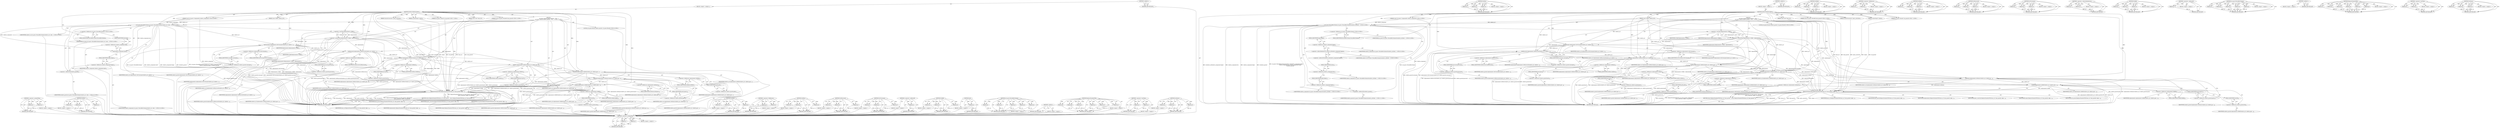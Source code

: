 digraph "SetQuery" {
vulnerable_158 [label=<(METHOD,&lt;operator&gt;.greaterThan)>];
vulnerable_159 [label=<(PARAM,p1)>];
vulnerable_160 [label=<(PARAM,p2)>];
vulnerable_161 [label=<(BLOCK,&lt;empty&gt;,&lt;empty&gt;)>];
vulnerable_162 [label=<(METHOD_RETURN,ANY)>];
vulnerable_186 [label=<(METHOD,SetPort)>];
vulnerable_187 [label=<(PARAM,p1)>];
vulnerable_188 [label=<(PARAM,p2)>];
vulnerable_189 [label=<(PARAM,p3)>];
vulnerable_190 [label=<(BLOCK,&lt;empty&gt;,&lt;empty&gt;)>];
vulnerable_191 [label=<(METHOD_RETURN,ANY)>];
vulnerable_6 [label=<(METHOD,&lt;global&gt;)<SUB>1</SUB>>];
vulnerable_7 [label=<(BLOCK,&lt;empty&gt;,&lt;empty&gt;)<SUB>1</SUB>>];
vulnerable_8 [label=<(METHOD,DoResolveRelativeHost)<SUB>1</SUB>>];
vulnerable_9 [label=<(PARAM,const char* base_url)<SUB>1</SUB>>];
vulnerable_10 [label="<(PARAM,const url_parse::Parsed&amp; base_parsed)<SUB>2</SUB>>"];
vulnerable_11 [label=<(PARAM,const CHAR* relative_url)<SUB>3</SUB>>];
vulnerable_12 [label="<(PARAM,const url_parse::Component&amp; relative_component)<SUB>4</SUB>>"];
vulnerable_13 [label=<(PARAM,CharsetConverter* query_converter)<SUB>5</SUB>>];
vulnerable_14 [label=<(PARAM,CanonOutput* output)<SUB>6</SUB>>];
vulnerable_15 [label="<(PARAM,url_parse::Parsed* out_parsed)<SUB>7</SUB>>"];
vulnerable_16 [label="<(BLOCK,{
   url_parse::Parsed relative_parsed;  // Eve...,{
   url_parse::Parsed relative_parsed;  // Eve...)<SUB>7</SUB>>"];
vulnerable_17 [label="<(LOCAL,url_parse.Parsed relative_parsed: url_parse.Parsed)<SUB>8</SUB>>"];
vulnerable_18 [label="<(url_parse.ParseAfterScheme,url_parse::ParseAfterScheme(&amp;relative_url[relat...)<SUB>9</SUB>>"];
vulnerable_19 [label="<(&lt;operator&gt;.fieldAccess,url_parse::ParseAfterScheme)<SUB>9</SUB>>"];
vulnerable_20 [label="<(IDENTIFIER,url_parse,url_parse::ParseAfterScheme(&amp;relative_url[relat...)<SUB>9</SUB>>"];
vulnerable_21 [label=<(FIELD_IDENTIFIER,ParseAfterScheme,ParseAfterScheme)<SUB>9</SUB>>];
vulnerable_22 [label=<(&lt;operator&gt;.addressOf,&amp;relative_url[relative_component.begin])<SUB>9</SUB>>];
vulnerable_23 [label=<(&lt;operator&gt;.indirectIndexAccess,relative_url[relative_component.begin])<SUB>9</SUB>>];
vulnerable_24 [label="<(IDENTIFIER,relative_url,url_parse::ParseAfterScheme(&amp;relative_url[relat...)<SUB>9</SUB>>"];
vulnerable_25 [label=<(&lt;operator&gt;.fieldAccess,relative_component.begin)<SUB>9</SUB>>];
vulnerable_26 [label="<(IDENTIFIER,relative_component,url_parse::ParseAfterScheme(&amp;relative_url[relat...)<SUB>9</SUB>>"];
vulnerable_27 [label=<(FIELD_IDENTIFIER,begin,begin)<SUB>9</SUB>>];
vulnerable_28 [label=<(&lt;operator&gt;.fieldAccess,relative_component.len)<SUB>10</SUB>>];
vulnerable_29 [label="<(IDENTIFIER,relative_component,url_parse::ParseAfterScheme(&amp;relative_url[relat...)<SUB>10</SUB>>"];
vulnerable_30 [label=<(FIELD_IDENTIFIER,len,len)<SUB>10</SUB>>];
vulnerable_31 [label=<(&lt;operator&gt;.fieldAccess,relative_component.begin)<SUB>10</SUB>>];
vulnerable_32 [label="<(IDENTIFIER,relative_component,url_parse::ParseAfterScheme(&amp;relative_url[relat...)<SUB>10</SUB>>"];
vulnerable_33 [label=<(FIELD_IDENTIFIER,begin,begin)<SUB>10</SUB>>];
vulnerable_34 [label=<(&lt;operator&gt;.addressOf,&amp;relative_parsed)<SUB>11</SUB>>];
vulnerable_35 [label="<(IDENTIFIER,relative_parsed,url_parse::ParseAfterScheme(&amp;relative_url[relat...)<SUB>11</SUB>>"];
vulnerable_36 [label=<(&lt;operator&gt;.greaterThan,Replacements&lt;CHAR&gt; replacements)<SUB>13</SUB>>];
vulnerable_37 [label=<(&lt;operator&gt;.lessThan,Replacements&lt;CHAR)<SUB>13</SUB>>];
vulnerable_38 [label=<(IDENTIFIER,Replacements,Replacements&lt;CHAR)<SUB>13</SUB>>];
vulnerable_39 [label=<(IDENTIFIER,CHAR,Replacements&lt;CHAR)<SUB>13</SUB>>];
vulnerable_40 [label=<(IDENTIFIER,replacements,Replacements&lt;CHAR&gt; replacements)<SUB>13</SUB>>];
vulnerable_41 [label=<(SetUsername,replacements.SetUsername(relative_url, relative...)<SUB>14</SUB>>];
vulnerable_42 [label=<(&lt;operator&gt;.fieldAccess,replacements.SetUsername)<SUB>14</SUB>>];
vulnerable_43 [label=<(IDENTIFIER,replacements,replacements.SetUsername(relative_url, relative...)<SUB>14</SUB>>];
vulnerable_44 [label=<(FIELD_IDENTIFIER,SetUsername,SetUsername)<SUB>14</SUB>>];
vulnerable_45 [label=<(IDENTIFIER,relative_url,replacements.SetUsername(relative_url, relative...)<SUB>14</SUB>>];
vulnerable_46 [label=<(&lt;operator&gt;.fieldAccess,relative_parsed.username)<SUB>14</SUB>>];
vulnerable_47 [label=<(IDENTIFIER,relative_parsed,replacements.SetUsername(relative_url, relative...)<SUB>14</SUB>>];
vulnerable_48 [label=<(FIELD_IDENTIFIER,username,username)<SUB>14</SUB>>];
vulnerable_49 [label=<(SetPassword,replacements.SetPassword(relative_url, relative...)<SUB>15</SUB>>];
vulnerable_50 [label=<(&lt;operator&gt;.fieldAccess,replacements.SetPassword)<SUB>15</SUB>>];
vulnerable_51 [label=<(IDENTIFIER,replacements,replacements.SetPassword(relative_url, relative...)<SUB>15</SUB>>];
vulnerable_52 [label=<(FIELD_IDENTIFIER,SetPassword,SetPassword)<SUB>15</SUB>>];
vulnerable_53 [label=<(IDENTIFIER,relative_url,replacements.SetPassword(relative_url, relative...)<SUB>15</SUB>>];
vulnerable_54 [label=<(&lt;operator&gt;.fieldAccess,relative_parsed.password)<SUB>15</SUB>>];
vulnerable_55 [label=<(IDENTIFIER,relative_parsed,replacements.SetPassword(relative_url, relative...)<SUB>15</SUB>>];
vulnerable_56 [label=<(FIELD_IDENTIFIER,password,password)<SUB>15</SUB>>];
vulnerable_57 [label=<(SetHost,replacements.SetHost(relative_url, relative_par...)<SUB>16</SUB>>];
vulnerable_58 [label=<(&lt;operator&gt;.fieldAccess,replacements.SetHost)<SUB>16</SUB>>];
vulnerable_59 [label=<(IDENTIFIER,replacements,replacements.SetHost(relative_url, relative_par...)<SUB>16</SUB>>];
vulnerable_60 [label=<(FIELD_IDENTIFIER,SetHost,SetHost)<SUB>16</SUB>>];
vulnerable_61 [label=<(IDENTIFIER,relative_url,replacements.SetHost(relative_url, relative_par...)<SUB>16</SUB>>];
vulnerable_62 [label=<(&lt;operator&gt;.fieldAccess,relative_parsed.host)<SUB>16</SUB>>];
vulnerable_63 [label=<(IDENTIFIER,relative_parsed,replacements.SetHost(relative_url, relative_par...)<SUB>16</SUB>>];
vulnerable_64 [label=<(FIELD_IDENTIFIER,host,host)<SUB>16</SUB>>];
vulnerable_65 [label=<(SetPort,replacements.SetPort(relative_url, relative_par...)<SUB>17</SUB>>];
vulnerable_66 [label=<(&lt;operator&gt;.fieldAccess,replacements.SetPort)<SUB>17</SUB>>];
vulnerable_67 [label=<(IDENTIFIER,replacements,replacements.SetPort(relative_url, relative_par...)<SUB>17</SUB>>];
vulnerable_68 [label=<(FIELD_IDENTIFIER,SetPort,SetPort)<SUB>17</SUB>>];
vulnerable_69 [label=<(IDENTIFIER,relative_url,replacements.SetPort(relative_url, relative_par...)<SUB>17</SUB>>];
vulnerable_70 [label=<(&lt;operator&gt;.fieldAccess,relative_parsed.port)<SUB>17</SUB>>];
vulnerable_71 [label=<(IDENTIFIER,relative_parsed,replacements.SetPort(relative_url, relative_par...)<SUB>17</SUB>>];
vulnerable_72 [label=<(FIELD_IDENTIFIER,port,port)<SUB>17</SUB>>];
vulnerable_73 [label=<(SetPath,replacements.SetPath(relative_url, relative_par...)<SUB>18</SUB>>];
vulnerable_74 [label=<(&lt;operator&gt;.fieldAccess,replacements.SetPath)<SUB>18</SUB>>];
vulnerable_75 [label=<(IDENTIFIER,replacements,replacements.SetPath(relative_url, relative_par...)<SUB>18</SUB>>];
vulnerable_76 [label=<(FIELD_IDENTIFIER,SetPath,SetPath)<SUB>18</SUB>>];
vulnerable_77 [label=<(IDENTIFIER,relative_url,replacements.SetPath(relative_url, relative_par...)<SUB>18</SUB>>];
vulnerable_78 [label=<(&lt;operator&gt;.fieldAccess,relative_parsed.path)<SUB>18</SUB>>];
vulnerable_79 [label=<(IDENTIFIER,relative_parsed,replacements.SetPath(relative_url, relative_par...)<SUB>18</SUB>>];
vulnerable_80 [label=<(FIELD_IDENTIFIER,path,path)<SUB>18</SUB>>];
vulnerable_81 [label=<(SetQuery,replacements.SetQuery(relative_url, relative_pa...)<SUB>19</SUB>>];
vulnerable_82 [label=<(&lt;operator&gt;.fieldAccess,replacements.SetQuery)<SUB>19</SUB>>];
vulnerable_83 [label=<(IDENTIFIER,replacements,replacements.SetQuery(relative_url, relative_pa...)<SUB>19</SUB>>];
vulnerable_84 [label=<(FIELD_IDENTIFIER,SetQuery,SetQuery)<SUB>19</SUB>>];
vulnerable_85 [label=<(IDENTIFIER,relative_url,replacements.SetQuery(relative_url, relative_pa...)<SUB>19</SUB>>];
vulnerable_86 [label=<(&lt;operator&gt;.fieldAccess,relative_parsed.query)<SUB>19</SUB>>];
vulnerable_87 [label=<(IDENTIFIER,relative_parsed,replacements.SetQuery(relative_url, relative_pa...)<SUB>19</SUB>>];
vulnerable_88 [label=<(FIELD_IDENTIFIER,query,query)<SUB>19</SUB>>];
vulnerable_89 [label=<(SetRef,replacements.SetRef(relative_url, relative_pars...)<SUB>20</SUB>>];
vulnerable_90 [label=<(&lt;operator&gt;.fieldAccess,replacements.SetRef)<SUB>20</SUB>>];
vulnerable_91 [label=<(IDENTIFIER,replacements,replacements.SetRef(relative_url, relative_pars...)<SUB>20</SUB>>];
vulnerable_92 [label=<(FIELD_IDENTIFIER,SetRef,SetRef)<SUB>20</SUB>>];
vulnerable_93 [label=<(IDENTIFIER,relative_url,replacements.SetRef(relative_url, relative_pars...)<SUB>20</SUB>>];
vulnerable_94 [label=<(&lt;operator&gt;.fieldAccess,relative_parsed.ref)<SUB>20</SUB>>];
vulnerable_95 [label=<(IDENTIFIER,relative_parsed,replacements.SetRef(relative_url, relative_pars...)<SUB>20</SUB>>];
vulnerable_96 [label=<(FIELD_IDENTIFIER,ref,ref)<SUB>20</SUB>>];
vulnerable_97 [label=<(RETURN,return ReplaceStandardURL(base_url, base_parsed...,return ReplaceStandardURL(base_url, base_parsed...)<SUB>22</SUB>>];
vulnerable_98 [label=<(ReplaceStandardURL,ReplaceStandardURL(base_url, base_parsed, repla...)<SUB>22</SUB>>];
vulnerable_99 [label=<(IDENTIFIER,base_url,ReplaceStandardURL(base_url, base_parsed, repla...)<SUB>22</SUB>>];
vulnerable_100 [label=<(IDENTIFIER,base_parsed,ReplaceStandardURL(base_url, base_parsed, repla...)<SUB>22</SUB>>];
vulnerable_101 [label=<(IDENTIFIER,replacements,ReplaceStandardURL(base_url, base_parsed, repla...)<SUB>22</SUB>>];
vulnerable_102 [label=<(IDENTIFIER,query_converter,ReplaceStandardURL(base_url, base_parsed, repla...)<SUB>23</SUB>>];
vulnerable_103 [label=<(IDENTIFIER,output,ReplaceStandardURL(base_url, base_parsed, repla...)<SUB>23</SUB>>];
vulnerable_104 [label=<(IDENTIFIER,out_parsed,ReplaceStandardURL(base_url, base_parsed, repla...)<SUB>23</SUB>>];
vulnerable_105 [label=<(METHOD_RETURN,bool)<SUB>1</SUB>>];
vulnerable_107 [label=<(METHOD_RETURN,ANY)<SUB>1</SUB>>];
vulnerable_192 [label=<(METHOD,SetPath)>];
vulnerable_193 [label=<(PARAM,p1)>];
vulnerable_194 [label=<(PARAM,p2)>];
vulnerable_195 [label=<(PARAM,p3)>];
vulnerable_196 [label=<(BLOCK,&lt;empty&gt;,&lt;empty&gt;)>];
vulnerable_197 [label=<(METHOD_RETURN,ANY)>];
vulnerable_144 [label=<(METHOD,&lt;operator&gt;.fieldAccess)>];
vulnerable_145 [label=<(PARAM,p1)>];
vulnerable_146 [label=<(PARAM,p2)>];
vulnerable_147 [label=<(BLOCK,&lt;empty&gt;,&lt;empty&gt;)>];
vulnerable_148 [label=<(METHOD_RETURN,ANY)>];
vulnerable_180 [label=<(METHOD,SetHost)>];
vulnerable_181 [label=<(PARAM,p1)>];
vulnerable_182 [label=<(PARAM,p2)>];
vulnerable_183 [label=<(PARAM,p3)>];
vulnerable_184 [label=<(BLOCK,&lt;empty&gt;,&lt;empty&gt;)>];
vulnerable_185 [label=<(METHOD_RETURN,ANY)>];
vulnerable_174 [label=<(METHOD,SetPassword)>];
vulnerable_175 [label=<(PARAM,p1)>];
vulnerable_176 [label=<(PARAM,p2)>];
vulnerable_177 [label=<(PARAM,p3)>];
vulnerable_178 [label=<(BLOCK,&lt;empty&gt;,&lt;empty&gt;)>];
vulnerable_179 [label=<(METHOD_RETURN,ANY)>];
vulnerable_168 [label=<(METHOD,SetUsername)>];
vulnerable_169 [label=<(PARAM,p1)>];
vulnerable_170 [label=<(PARAM,p2)>];
vulnerable_171 [label=<(PARAM,p3)>];
vulnerable_172 [label=<(BLOCK,&lt;empty&gt;,&lt;empty&gt;)>];
vulnerable_173 [label=<(METHOD_RETURN,ANY)>];
vulnerable_153 [label=<(METHOD,&lt;operator&gt;.indirectIndexAccess)>];
vulnerable_154 [label=<(PARAM,p1)>];
vulnerable_155 [label=<(PARAM,p2)>];
vulnerable_156 [label=<(BLOCK,&lt;empty&gt;,&lt;empty&gt;)>];
vulnerable_157 [label=<(METHOD_RETURN,ANY)>];
vulnerable_204 [label=<(METHOD,SetRef)>];
vulnerable_205 [label=<(PARAM,p1)>];
vulnerable_206 [label=<(PARAM,p2)>];
vulnerable_207 [label=<(PARAM,p3)>];
vulnerable_208 [label=<(BLOCK,&lt;empty&gt;,&lt;empty&gt;)>];
vulnerable_209 [label=<(METHOD_RETURN,ANY)>];
vulnerable_149 [label=<(METHOD,&lt;operator&gt;.addressOf)>];
vulnerable_150 [label=<(PARAM,p1)>];
vulnerable_151 [label=<(BLOCK,&lt;empty&gt;,&lt;empty&gt;)>];
vulnerable_152 [label=<(METHOD_RETURN,ANY)>];
vulnerable_136 [label=<(METHOD,url_parse.ParseAfterScheme)>];
vulnerable_137 [label=<(PARAM,p1)>];
vulnerable_138 [label=<(PARAM,p2)>];
vulnerable_139 [label=<(PARAM,p3)>];
vulnerable_140 [label=<(PARAM,p4)>];
vulnerable_141 [label=<(PARAM,p5)>];
vulnerable_142 [label=<(BLOCK,&lt;empty&gt;,&lt;empty&gt;)>];
vulnerable_143 [label=<(METHOD_RETURN,ANY)>];
vulnerable_130 [label=<(METHOD,&lt;global&gt;)<SUB>1</SUB>>];
vulnerable_131 [label=<(BLOCK,&lt;empty&gt;,&lt;empty&gt;)>];
vulnerable_132 [label=<(METHOD_RETURN,ANY)>];
vulnerable_210 [label=<(METHOD,ReplaceStandardURL)>];
vulnerable_211 [label=<(PARAM,p1)>];
vulnerable_212 [label=<(PARAM,p2)>];
vulnerable_213 [label=<(PARAM,p3)>];
vulnerable_214 [label=<(PARAM,p4)>];
vulnerable_215 [label=<(PARAM,p5)>];
vulnerable_216 [label=<(PARAM,p6)>];
vulnerable_217 [label=<(BLOCK,&lt;empty&gt;,&lt;empty&gt;)>];
vulnerable_218 [label=<(METHOD_RETURN,ANY)>];
vulnerable_163 [label=<(METHOD,&lt;operator&gt;.lessThan)>];
vulnerable_164 [label=<(PARAM,p1)>];
vulnerable_165 [label=<(PARAM,p2)>];
vulnerable_166 [label=<(BLOCK,&lt;empty&gt;,&lt;empty&gt;)>];
vulnerable_167 [label=<(METHOD_RETURN,ANY)>];
vulnerable_198 [label=<(METHOD,SetQuery)>];
vulnerable_199 [label=<(PARAM,p1)>];
vulnerable_200 [label=<(PARAM,p2)>];
vulnerable_201 [label=<(PARAM,p3)>];
vulnerable_202 [label=<(BLOCK,&lt;empty&gt;,&lt;empty&gt;)>];
vulnerable_203 [label=<(METHOD_RETURN,ANY)>];
fixed_153 [label=<(METHOD,&lt;operator&gt;.greaterThan)>];
fixed_154 [label=<(PARAM,p1)>];
fixed_155 [label=<(PARAM,p2)>];
fixed_156 [label=<(BLOCK,&lt;empty&gt;,&lt;empty&gt;)>];
fixed_157 [label=<(METHOD_RETURN,ANY)>];
fixed_181 [label=<(METHOD,SetPort)>];
fixed_182 [label=<(PARAM,p1)>];
fixed_183 [label=<(PARAM,p2)>];
fixed_184 [label=<(PARAM,p3)>];
fixed_185 [label=<(BLOCK,&lt;empty&gt;,&lt;empty&gt;)>];
fixed_186 [label=<(METHOD_RETURN,ANY)>];
fixed_6 [label=<(METHOD,&lt;global&gt;)<SUB>1</SUB>>];
fixed_7 [label=<(BLOCK,&lt;empty&gt;,&lt;empty&gt;)<SUB>1</SUB>>];
fixed_8 [label=<(METHOD,DoResolveRelativeHost)<SUB>1</SUB>>];
fixed_9 [label=<(PARAM,const char* base_url)<SUB>1</SUB>>];
fixed_10 [label="<(PARAM,const url_parse::Parsed&amp; base_parsed)<SUB>2</SUB>>"];
fixed_11 [label=<(PARAM,const CHAR* relative_url)<SUB>3</SUB>>];
fixed_12 [label="<(PARAM,const url_parse::Component&amp; relative_component)<SUB>4</SUB>>"];
fixed_13 [label=<(PARAM,CharsetConverter* query_converter)<SUB>5</SUB>>];
fixed_14 [label=<(PARAM,CanonOutput* output)<SUB>6</SUB>>];
fixed_15 [label="<(PARAM,url_parse::Parsed* out_parsed)<SUB>7</SUB>>"];
fixed_16 [label="<(BLOCK,{
   url_parse::Parsed relative_parsed;  // Eve...,{
   url_parse::Parsed relative_parsed;  // Eve...)<SUB>7</SUB>>"];
fixed_17 [label="<(LOCAL,url_parse.Parsed relative_parsed: url_parse.Parsed)<SUB>8</SUB>>"];
fixed_18 [label="<(url_parse.ParseAfterScheme,url_parse::ParseAfterScheme(relative_url, relat...)<SUB>9</SUB>>"];
fixed_19 [label="<(&lt;operator&gt;.fieldAccess,url_parse::ParseAfterScheme)<SUB>9</SUB>>"];
fixed_20 [label="<(IDENTIFIER,url_parse,url_parse::ParseAfterScheme(relative_url, relat...)<SUB>9</SUB>>"];
fixed_21 [label=<(FIELD_IDENTIFIER,ParseAfterScheme,ParseAfterScheme)<SUB>9</SUB>>];
fixed_22 [label="<(IDENTIFIER,relative_url,url_parse::ParseAfterScheme(relative_url, relat...)<SUB>9</SUB>>"];
fixed_23 [label=<(end,relative_component.end())<SUB>9</SUB>>];
fixed_24 [label=<(&lt;operator&gt;.fieldAccess,relative_component.end)<SUB>9</SUB>>];
fixed_25 [label=<(IDENTIFIER,relative_component,relative_component.end())<SUB>9</SUB>>];
fixed_26 [label=<(FIELD_IDENTIFIER,end,end)<SUB>9</SUB>>];
fixed_27 [label=<(&lt;operator&gt;.fieldAccess,relative_component.begin)<SUB>10</SUB>>];
fixed_28 [label="<(IDENTIFIER,relative_component,url_parse::ParseAfterScheme(relative_url, relat...)<SUB>10</SUB>>"];
fixed_29 [label=<(FIELD_IDENTIFIER,begin,begin)<SUB>10</SUB>>];
fixed_30 [label=<(&lt;operator&gt;.addressOf,&amp;relative_parsed)<SUB>10</SUB>>];
fixed_31 [label="<(IDENTIFIER,relative_parsed,url_parse::ParseAfterScheme(relative_url, relat...)<SUB>10</SUB>>"];
fixed_32 [label=<(&lt;operator&gt;.greaterThan,Replacements&lt;CHAR&gt; replacements)<SUB>12</SUB>>];
fixed_33 [label=<(&lt;operator&gt;.lessThan,Replacements&lt;CHAR)<SUB>12</SUB>>];
fixed_34 [label=<(IDENTIFIER,Replacements,Replacements&lt;CHAR)<SUB>12</SUB>>];
fixed_35 [label=<(IDENTIFIER,CHAR,Replacements&lt;CHAR)<SUB>12</SUB>>];
fixed_36 [label=<(IDENTIFIER,replacements,Replacements&lt;CHAR&gt; replacements)<SUB>12</SUB>>];
fixed_37 [label=<(SetUsername,replacements.SetUsername(relative_url, relative...)<SUB>13</SUB>>];
fixed_38 [label=<(&lt;operator&gt;.fieldAccess,replacements.SetUsername)<SUB>13</SUB>>];
fixed_39 [label=<(IDENTIFIER,replacements,replacements.SetUsername(relative_url, relative...)<SUB>13</SUB>>];
fixed_40 [label=<(FIELD_IDENTIFIER,SetUsername,SetUsername)<SUB>13</SUB>>];
fixed_41 [label=<(IDENTIFIER,relative_url,replacements.SetUsername(relative_url, relative...)<SUB>13</SUB>>];
fixed_42 [label=<(&lt;operator&gt;.fieldAccess,relative_parsed.username)<SUB>13</SUB>>];
fixed_43 [label=<(IDENTIFIER,relative_parsed,replacements.SetUsername(relative_url, relative...)<SUB>13</SUB>>];
fixed_44 [label=<(FIELD_IDENTIFIER,username,username)<SUB>13</SUB>>];
fixed_45 [label=<(SetPassword,replacements.SetPassword(relative_url, relative...)<SUB>14</SUB>>];
fixed_46 [label=<(&lt;operator&gt;.fieldAccess,replacements.SetPassword)<SUB>14</SUB>>];
fixed_47 [label=<(IDENTIFIER,replacements,replacements.SetPassword(relative_url, relative...)<SUB>14</SUB>>];
fixed_48 [label=<(FIELD_IDENTIFIER,SetPassword,SetPassword)<SUB>14</SUB>>];
fixed_49 [label=<(IDENTIFIER,relative_url,replacements.SetPassword(relative_url, relative...)<SUB>14</SUB>>];
fixed_50 [label=<(&lt;operator&gt;.fieldAccess,relative_parsed.password)<SUB>14</SUB>>];
fixed_51 [label=<(IDENTIFIER,relative_parsed,replacements.SetPassword(relative_url, relative...)<SUB>14</SUB>>];
fixed_52 [label=<(FIELD_IDENTIFIER,password,password)<SUB>14</SUB>>];
fixed_53 [label=<(SetHost,replacements.SetHost(relative_url, relative_par...)<SUB>15</SUB>>];
fixed_54 [label=<(&lt;operator&gt;.fieldAccess,replacements.SetHost)<SUB>15</SUB>>];
fixed_55 [label=<(IDENTIFIER,replacements,replacements.SetHost(relative_url, relative_par...)<SUB>15</SUB>>];
fixed_56 [label=<(FIELD_IDENTIFIER,SetHost,SetHost)<SUB>15</SUB>>];
fixed_57 [label=<(IDENTIFIER,relative_url,replacements.SetHost(relative_url, relative_par...)<SUB>15</SUB>>];
fixed_58 [label=<(&lt;operator&gt;.fieldAccess,relative_parsed.host)<SUB>15</SUB>>];
fixed_59 [label=<(IDENTIFIER,relative_parsed,replacements.SetHost(relative_url, relative_par...)<SUB>15</SUB>>];
fixed_60 [label=<(FIELD_IDENTIFIER,host,host)<SUB>15</SUB>>];
fixed_61 [label=<(SetPort,replacements.SetPort(relative_url, relative_par...)<SUB>16</SUB>>];
fixed_62 [label=<(&lt;operator&gt;.fieldAccess,replacements.SetPort)<SUB>16</SUB>>];
fixed_63 [label=<(IDENTIFIER,replacements,replacements.SetPort(relative_url, relative_par...)<SUB>16</SUB>>];
fixed_64 [label=<(FIELD_IDENTIFIER,SetPort,SetPort)<SUB>16</SUB>>];
fixed_65 [label=<(IDENTIFIER,relative_url,replacements.SetPort(relative_url, relative_par...)<SUB>16</SUB>>];
fixed_66 [label=<(&lt;operator&gt;.fieldAccess,relative_parsed.port)<SUB>16</SUB>>];
fixed_67 [label=<(IDENTIFIER,relative_parsed,replacements.SetPort(relative_url, relative_par...)<SUB>16</SUB>>];
fixed_68 [label=<(FIELD_IDENTIFIER,port,port)<SUB>16</SUB>>];
fixed_69 [label=<(SetPath,replacements.SetPath(relative_url, relative_par...)<SUB>17</SUB>>];
fixed_70 [label=<(&lt;operator&gt;.fieldAccess,replacements.SetPath)<SUB>17</SUB>>];
fixed_71 [label=<(IDENTIFIER,replacements,replacements.SetPath(relative_url, relative_par...)<SUB>17</SUB>>];
fixed_72 [label=<(FIELD_IDENTIFIER,SetPath,SetPath)<SUB>17</SUB>>];
fixed_73 [label=<(IDENTIFIER,relative_url,replacements.SetPath(relative_url, relative_par...)<SUB>17</SUB>>];
fixed_74 [label=<(&lt;operator&gt;.fieldAccess,relative_parsed.path)<SUB>17</SUB>>];
fixed_75 [label=<(IDENTIFIER,relative_parsed,replacements.SetPath(relative_url, relative_par...)<SUB>17</SUB>>];
fixed_76 [label=<(FIELD_IDENTIFIER,path,path)<SUB>17</SUB>>];
fixed_77 [label=<(SetQuery,replacements.SetQuery(relative_url, relative_pa...)<SUB>18</SUB>>];
fixed_78 [label=<(&lt;operator&gt;.fieldAccess,replacements.SetQuery)<SUB>18</SUB>>];
fixed_79 [label=<(IDENTIFIER,replacements,replacements.SetQuery(relative_url, relative_pa...)<SUB>18</SUB>>];
fixed_80 [label=<(FIELD_IDENTIFIER,SetQuery,SetQuery)<SUB>18</SUB>>];
fixed_81 [label=<(IDENTIFIER,relative_url,replacements.SetQuery(relative_url, relative_pa...)<SUB>18</SUB>>];
fixed_82 [label=<(&lt;operator&gt;.fieldAccess,relative_parsed.query)<SUB>18</SUB>>];
fixed_83 [label=<(IDENTIFIER,relative_parsed,replacements.SetQuery(relative_url, relative_pa...)<SUB>18</SUB>>];
fixed_84 [label=<(FIELD_IDENTIFIER,query,query)<SUB>18</SUB>>];
fixed_85 [label=<(SetRef,replacements.SetRef(relative_url, relative_pars...)<SUB>19</SUB>>];
fixed_86 [label=<(&lt;operator&gt;.fieldAccess,replacements.SetRef)<SUB>19</SUB>>];
fixed_87 [label=<(IDENTIFIER,replacements,replacements.SetRef(relative_url, relative_pars...)<SUB>19</SUB>>];
fixed_88 [label=<(FIELD_IDENTIFIER,SetRef,SetRef)<SUB>19</SUB>>];
fixed_89 [label=<(IDENTIFIER,relative_url,replacements.SetRef(relative_url, relative_pars...)<SUB>19</SUB>>];
fixed_90 [label=<(&lt;operator&gt;.fieldAccess,relative_parsed.ref)<SUB>19</SUB>>];
fixed_91 [label=<(IDENTIFIER,relative_parsed,replacements.SetRef(relative_url, relative_pars...)<SUB>19</SUB>>];
fixed_92 [label=<(FIELD_IDENTIFIER,ref,ref)<SUB>19</SUB>>];
fixed_93 [label=<(RETURN,return ReplaceStandardURL(base_url, base_parsed...,return ReplaceStandardURL(base_url, base_parsed...)<SUB>21</SUB>>];
fixed_94 [label=<(ReplaceStandardURL,ReplaceStandardURL(base_url, base_parsed, repla...)<SUB>21</SUB>>];
fixed_95 [label=<(IDENTIFIER,base_url,ReplaceStandardURL(base_url, base_parsed, repla...)<SUB>21</SUB>>];
fixed_96 [label=<(IDENTIFIER,base_parsed,ReplaceStandardURL(base_url, base_parsed, repla...)<SUB>21</SUB>>];
fixed_97 [label=<(IDENTIFIER,replacements,ReplaceStandardURL(base_url, base_parsed, repla...)<SUB>21</SUB>>];
fixed_98 [label=<(IDENTIFIER,query_converter,ReplaceStandardURL(base_url, base_parsed, repla...)<SUB>22</SUB>>];
fixed_99 [label=<(IDENTIFIER,output,ReplaceStandardURL(base_url, base_parsed, repla...)<SUB>22</SUB>>];
fixed_100 [label=<(IDENTIFIER,out_parsed,ReplaceStandardURL(base_url, base_parsed, repla...)<SUB>22</SUB>>];
fixed_101 [label=<(METHOD_RETURN,bool)<SUB>1</SUB>>];
fixed_103 [label=<(METHOD_RETURN,ANY)<SUB>1</SUB>>];
fixed_187 [label=<(METHOD,SetPath)>];
fixed_188 [label=<(PARAM,p1)>];
fixed_189 [label=<(PARAM,p2)>];
fixed_190 [label=<(PARAM,p3)>];
fixed_191 [label=<(BLOCK,&lt;empty&gt;,&lt;empty&gt;)>];
fixed_192 [label=<(METHOD_RETURN,ANY)>];
fixed_140 [label=<(METHOD,&lt;operator&gt;.fieldAccess)>];
fixed_141 [label=<(PARAM,p1)>];
fixed_142 [label=<(PARAM,p2)>];
fixed_143 [label=<(BLOCK,&lt;empty&gt;,&lt;empty&gt;)>];
fixed_144 [label=<(METHOD_RETURN,ANY)>];
fixed_175 [label=<(METHOD,SetHost)>];
fixed_176 [label=<(PARAM,p1)>];
fixed_177 [label=<(PARAM,p2)>];
fixed_178 [label=<(PARAM,p3)>];
fixed_179 [label=<(BLOCK,&lt;empty&gt;,&lt;empty&gt;)>];
fixed_180 [label=<(METHOD_RETURN,ANY)>];
fixed_169 [label=<(METHOD,SetPassword)>];
fixed_170 [label=<(PARAM,p1)>];
fixed_171 [label=<(PARAM,p2)>];
fixed_172 [label=<(PARAM,p3)>];
fixed_173 [label=<(BLOCK,&lt;empty&gt;,&lt;empty&gt;)>];
fixed_174 [label=<(METHOD_RETURN,ANY)>];
fixed_163 [label=<(METHOD,SetUsername)>];
fixed_164 [label=<(PARAM,p1)>];
fixed_165 [label=<(PARAM,p2)>];
fixed_166 [label=<(PARAM,p3)>];
fixed_167 [label=<(BLOCK,&lt;empty&gt;,&lt;empty&gt;)>];
fixed_168 [label=<(METHOD_RETURN,ANY)>];
fixed_149 [label=<(METHOD,&lt;operator&gt;.addressOf)>];
fixed_150 [label=<(PARAM,p1)>];
fixed_151 [label=<(BLOCK,&lt;empty&gt;,&lt;empty&gt;)>];
fixed_152 [label=<(METHOD_RETURN,ANY)>];
fixed_199 [label=<(METHOD,SetRef)>];
fixed_200 [label=<(PARAM,p1)>];
fixed_201 [label=<(PARAM,p2)>];
fixed_202 [label=<(PARAM,p3)>];
fixed_203 [label=<(BLOCK,&lt;empty&gt;,&lt;empty&gt;)>];
fixed_204 [label=<(METHOD_RETURN,ANY)>];
fixed_145 [label=<(METHOD,end)>];
fixed_146 [label=<(PARAM,p1)>];
fixed_147 [label=<(BLOCK,&lt;empty&gt;,&lt;empty&gt;)>];
fixed_148 [label=<(METHOD_RETURN,ANY)>];
fixed_132 [label=<(METHOD,url_parse.ParseAfterScheme)>];
fixed_133 [label=<(PARAM,p1)>];
fixed_134 [label=<(PARAM,p2)>];
fixed_135 [label=<(PARAM,p3)>];
fixed_136 [label=<(PARAM,p4)>];
fixed_137 [label=<(PARAM,p5)>];
fixed_138 [label=<(BLOCK,&lt;empty&gt;,&lt;empty&gt;)>];
fixed_139 [label=<(METHOD_RETURN,ANY)>];
fixed_126 [label=<(METHOD,&lt;global&gt;)<SUB>1</SUB>>];
fixed_127 [label=<(BLOCK,&lt;empty&gt;,&lt;empty&gt;)>];
fixed_128 [label=<(METHOD_RETURN,ANY)>];
fixed_205 [label=<(METHOD,ReplaceStandardURL)>];
fixed_206 [label=<(PARAM,p1)>];
fixed_207 [label=<(PARAM,p2)>];
fixed_208 [label=<(PARAM,p3)>];
fixed_209 [label=<(PARAM,p4)>];
fixed_210 [label=<(PARAM,p5)>];
fixed_211 [label=<(PARAM,p6)>];
fixed_212 [label=<(BLOCK,&lt;empty&gt;,&lt;empty&gt;)>];
fixed_213 [label=<(METHOD_RETURN,ANY)>];
fixed_158 [label=<(METHOD,&lt;operator&gt;.lessThan)>];
fixed_159 [label=<(PARAM,p1)>];
fixed_160 [label=<(PARAM,p2)>];
fixed_161 [label=<(BLOCK,&lt;empty&gt;,&lt;empty&gt;)>];
fixed_162 [label=<(METHOD_RETURN,ANY)>];
fixed_193 [label=<(METHOD,SetQuery)>];
fixed_194 [label=<(PARAM,p1)>];
fixed_195 [label=<(PARAM,p2)>];
fixed_196 [label=<(PARAM,p3)>];
fixed_197 [label=<(BLOCK,&lt;empty&gt;,&lt;empty&gt;)>];
fixed_198 [label=<(METHOD_RETURN,ANY)>];
vulnerable_158 -> vulnerable_159  [key=0, label="AST: "];
vulnerable_158 -> vulnerable_159  [key=1, label="DDG: "];
vulnerable_158 -> vulnerable_161  [key=0, label="AST: "];
vulnerable_158 -> vulnerable_160  [key=0, label="AST: "];
vulnerable_158 -> vulnerable_160  [key=1, label="DDG: "];
vulnerable_158 -> vulnerable_162  [key=0, label="AST: "];
vulnerable_158 -> vulnerable_162  [key=1, label="CFG: "];
vulnerable_159 -> vulnerable_162  [key=0, label="DDG: p1"];
vulnerable_160 -> vulnerable_162  [key=0, label="DDG: p2"];
vulnerable_186 -> vulnerable_187  [key=0, label="AST: "];
vulnerable_186 -> vulnerable_187  [key=1, label="DDG: "];
vulnerable_186 -> vulnerable_190  [key=0, label="AST: "];
vulnerable_186 -> vulnerable_188  [key=0, label="AST: "];
vulnerable_186 -> vulnerable_188  [key=1, label="DDG: "];
vulnerable_186 -> vulnerable_191  [key=0, label="AST: "];
vulnerable_186 -> vulnerable_191  [key=1, label="CFG: "];
vulnerable_186 -> vulnerable_189  [key=0, label="AST: "];
vulnerable_186 -> vulnerable_189  [key=1, label="DDG: "];
vulnerable_187 -> vulnerable_191  [key=0, label="DDG: p1"];
vulnerable_188 -> vulnerable_191  [key=0, label="DDG: p2"];
vulnerable_189 -> vulnerable_191  [key=0, label="DDG: p3"];
vulnerable_6 -> vulnerable_7  [key=0, label="AST: "];
vulnerable_6 -> vulnerable_107  [key=0, label="AST: "];
vulnerable_6 -> vulnerable_107  [key=1, label="CFG: "];
vulnerable_7 -> vulnerable_8  [key=0, label="AST: "];
vulnerable_8 -> vulnerable_9  [key=0, label="AST: "];
vulnerable_8 -> vulnerable_9  [key=1, label="DDG: "];
vulnerable_8 -> vulnerable_10  [key=0, label="AST: "];
vulnerable_8 -> vulnerable_10  [key=1, label="DDG: "];
vulnerable_8 -> vulnerable_11  [key=0, label="AST: "];
vulnerable_8 -> vulnerable_11  [key=1, label="DDG: "];
vulnerable_8 -> vulnerable_12  [key=0, label="AST: "];
vulnerable_8 -> vulnerable_12  [key=1, label="DDG: "];
vulnerable_8 -> vulnerable_13  [key=0, label="AST: "];
vulnerable_8 -> vulnerable_13  [key=1, label="DDG: "];
vulnerable_8 -> vulnerable_14  [key=0, label="AST: "];
vulnerable_8 -> vulnerable_14  [key=1, label="DDG: "];
vulnerable_8 -> vulnerable_15  [key=0, label="AST: "];
vulnerable_8 -> vulnerable_15  [key=1, label="DDG: "];
vulnerable_8 -> vulnerable_16  [key=0, label="AST: "];
vulnerable_8 -> vulnerable_105  [key=0, label="AST: "];
vulnerable_8 -> vulnerable_21  [key=0, label="CFG: "];
vulnerable_8 -> vulnerable_18  [key=0, label="DDG: "];
vulnerable_8 -> vulnerable_36  [key=0, label="DDG: "];
vulnerable_8 -> vulnerable_41  [key=0, label="DDG: "];
vulnerable_8 -> vulnerable_49  [key=0, label="DDG: "];
vulnerable_8 -> vulnerable_57  [key=0, label="DDG: "];
vulnerable_8 -> vulnerable_65  [key=0, label="DDG: "];
vulnerable_8 -> vulnerable_73  [key=0, label="DDG: "];
vulnerable_8 -> vulnerable_81  [key=0, label="DDG: "];
vulnerable_8 -> vulnerable_89  [key=0, label="DDG: "];
vulnerable_8 -> vulnerable_37  [key=0, label="DDG: "];
vulnerable_8 -> vulnerable_98  [key=0, label="DDG: "];
vulnerable_9 -> vulnerable_98  [key=0, label="DDG: base_url"];
vulnerable_10 -> vulnerable_98  [key=0, label="DDG: base_parsed"];
vulnerable_11 -> vulnerable_18  [key=0, label="DDG: relative_url"];
vulnerable_11 -> vulnerable_41  [key=0, label="DDG: relative_url"];
vulnerable_11 -> vulnerable_49  [key=0, label="DDG: relative_url"];
vulnerable_11 -> vulnerable_57  [key=0, label="DDG: relative_url"];
vulnerable_11 -> vulnerable_65  [key=0, label="DDG: relative_url"];
vulnerable_11 -> vulnerable_73  [key=0, label="DDG: relative_url"];
vulnerable_11 -> vulnerable_81  [key=0, label="DDG: relative_url"];
vulnerable_11 -> vulnerable_89  [key=0, label="DDG: relative_url"];
vulnerable_12 -> vulnerable_105  [key=0, label="DDG: relative_component"];
vulnerable_12 -> vulnerable_18  [key=0, label="DDG: relative_component"];
vulnerable_13 -> vulnerable_98  [key=0, label="DDG: query_converter"];
vulnerable_14 -> vulnerable_98  [key=0, label="DDG: output"];
vulnerable_15 -> vulnerable_98  [key=0, label="DDG: out_parsed"];
vulnerable_16 -> vulnerable_17  [key=0, label="AST: "];
vulnerable_16 -> vulnerable_18  [key=0, label="AST: "];
vulnerable_16 -> vulnerable_36  [key=0, label="AST: "];
vulnerable_16 -> vulnerable_41  [key=0, label="AST: "];
vulnerable_16 -> vulnerable_49  [key=0, label="AST: "];
vulnerable_16 -> vulnerable_57  [key=0, label="AST: "];
vulnerable_16 -> vulnerable_65  [key=0, label="AST: "];
vulnerable_16 -> vulnerable_73  [key=0, label="AST: "];
vulnerable_16 -> vulnerable_81  [key=0, label="AST: "];
vulnerable_16 -> vulnerable_89  [key=0, label="AST: "];
vulnerable_16 -> vulnerable_97  [key=0, label="AST: "];
vulnerable_18 -> vulnerable_19  [key=0, label="AST: "];
vulnerable_18 -> vulnerable_22  [key=0, label="AST: "];
vulnerable_18 -> vulnerable_28  [key=0, label="AST: "];
vulnerable_18 -> vulnerable_31  [key=0, label="AST: "];
vulnerable_18 -> vulnerable_34  [key=0, label="AST: "];
vulnerable_18 -> vulnerable_37  [key=0, label="CFG: "];
vulnerable_18 -> vulnerable_105  [key=0, label="DDG: url_parse::ParseAfterScheme"];
vulnerable_18 -> vulnerable_105  [key=1, label="DDG: &amp;relative_url[relative_component.begin]"];
vulnerable_18 -> vulnerable_105  [key=2, label="DDG: relative_component.len"];
vulnerable_18 -> vulnerable_105  [key=3, label="DDG: relative_component.begin"];
vulnerable_18 -> vulnerable_105  [key=4, label="DDG: &amp;relative_parsed"];
vulnerable_18 -> vulnerable_105  [key=5, label="DDG: url_parse::ParseAfterScheme(&amp;relative_url[relative_component.begin],
                              relative_component.len, relative_component.begin,
                              &amp;relative_parsed)"];
vulnerable_19 -> vulnerable_20  [key=0, label="AST: "];
vulnerable_19 -> vulnerable_21  [key=0, label="AST: "];
vulnerable_19 -> vulnerable_27  [key=0, label="CFG: "];
vulnerable_21 -> vulnerable_19  [key=0, label="CFG: "];
vulnerable_22 -> vulnerable_23  [key=0, label="AST: "];
vulnerable_22 -> vulnerable_30  [key=0, label="CFG: "];
vulnerable_23 -> vulnerable_24  [key=0, label="AST: "];
vulnerable_23 -> vulnerable_25  [key=0, label="AST: "];
vulnerable_23 -> vulnerable_22  [key=0, label="CFG: "];
vulnerable_25 -> vulnerable_26  [key=0, label="AST: "];
vulnerable_25 -> vulnerable_27  [key=0, label="AST: "];
vulnerable_25 -> vulnerable_23  [key=0, label="CFG: "];
vulnerable_27 -> vulnerable_25  [key=0, label="CFG: "];
vulnerable_28 -> vulnerable_29  [key=0, label="AST: "];
vulnerable_28 -> vulnerable_30  [key=0, label="AST: "];
vulnerable_28 -> vulnerable_33  [key=0, label="CFG: "];
vulnerable_30 -> vulnerable_28  [key=0, label="CFG: "];
vulnerable_31 -> vulnerable_32  [key=0, label="AST: "];
vulnerable_31 -> vulnerable_33  [key=0, label="AST: "];
vulnerable_31 -> vulnerable_34  [key=0, label="CFG: "];
vulnerable_33 -> vulnerable_31  [key=0, label="CFG: "];
vulnerable_34 -> vulnerable_35  [key=0, label="AST: "];
vulnerable_34 -> vulnerable_18  [key=0, label="CFG: "];
vulnerable_36 -> vulnerable_37  [key=0, label="AST: "];
vulnerable_36 -> vulnerable_40  [key=0, label="AST: "];
vulnerable_36 -> vulnerable_44  [key=0, label="CFG: "];
vulnerable_36 -> vulnerable_105  [key=0, label="DDG: Replacements&lt;CHAR"];
vulnerable_36 -> vulnerable_105  [key=1, label="DDG: Replacements&lt;CHAR&gt; replacements"];
vulnerable_36 -> vulnerable_41  [key=0, label="DDG: replacements"];
vulnerable_36 -> vulnerable_49  [key=0, label="DDG: replacements"];
vulnerable_36 -> vulnerable_57  [key=0, label="DDG: replacements"];
vulnerable_36 -> vulnerable_65  [key=0, label="DDG: replacements"];
vulnerable_36 -> vulnerable_73  [key=0, label="DDG: replacements"];
vulnerable_36 -> vulnerable_81  [key=0, label="DDG: replacements"];
vulnerable_36 -> vulnerable_89  [key=0, label="DDG: replacements"];
vulnerable_36 -> vulnerable_98  [key=0, label="DDG: replacements"];
vulnerable_37 -> vulnerable_38  [key=0, label="AST: "];
vulnerable_37 -> vulnerable_39  [key=0, label="AST: "];
vulnerable_37 -> vulnerable_36  [key=0, label="CFG: "];
vulnerable_37 -> vulnerable_36  [key=1, label="DDG: Replacements"];
vulnerable_37 -> vulnerable_36  [key=2, label="DDG: CHAR"];
vulnerable_37 -> vulnerable_105  [key=0, label="DDG: Replacements"];
vulnerable_37 -> vulnerable_105  [key=1, label="DDG: CHAR"];
vulnerable_41 -> vulnerable_42  [key=0, label="AST: "];
vulnerable_41 -> vulnerable_45  [key=0, label="AST: "];
vulnerable_41 -> vulnerable_46  [key=0, label="AST: "];
vulnerable_41 -> vulnerable_52  [key=0, label="CFG: "];
vulnerable_41 -> vulnerable_105  [key=0, label="DDG: relative_parsed.username"];
vulnerable_41 -> vulnerable_105  [key=1, label="DDG: replacements.SetUsername(relative_url, relative_parsed.username)"];
vulnerable_41 -> vulnerable_49  [key=0, label="DDG: relative_url"];
vulnerable_41 -> vulnerable_98  [key=0, label="DDG: replacements.SetUsername"];
vulnerable_42 -> vulnerable_43  [key=0, label="AST: "];
vulnerable_42 -> vulnerable_44  [key=0, label="AST: "];
vulnerable_42 -> vulnerable_48  [key=0, label="CFG: "];
vulnerable_44 -> vulnerable_42  [key=0, label="CFG: "];
vulnerable_46 -> vulnerable_47  [key=0, label="AST: "];
vulnerable_46 -> vulnerable_48  [key=0, label="AST: "];
vulnerable_46 -> vulnerable_41  [key=0, label="CFG: "];
vulnerable_48 -> vulnerable_46  [key=0, label="CFG: "];
vulnerable_49 -> vulnerable_50  [key=0, label="AST: "];
vulnerable_49 -> vulnerable_53  [key=0, label="AST: "];
vulnerable_49 -> vulnerable_54  [key=0, label="AST: "];
vulnerable_49 -> vulnerable_60  [key=0, label="CFG: "];
vulnerable_49 -> vulnerable_105  [key=0, label="DDG: relative_parsed.password"];
vulnerable_49 -> vulnerable_105  [key=1, label="DDG: replacements.SetPassword(relative_url, relative_parsed.password)"];
vulnerable_49 -> vulnerable_57  [key=0, label="DDG: relative_url"];
vulnerable_49 -> vulnerable_98  [key=0, label="DDG: replacements.SetPassword"];
vulnerable_50 -> vulnerable_51  [key=0, label="AST: "];
vulnerable_50 -> vulnerable_52  [key=0, label="AST: "];
vulnerable_50 -> vulnerable_56  [key=0, label="CFG: "];
vulnerable_52 -> vulnerable_50  [key=0, label="CFG: "];
vulnerable_54 -> vulnerable_55  [key=0, label="AST: "];
vulnerable_54 -> vulnerable_56  [key=0, label="AST: "];
vulnerable_54 -> vulnerable_49  [key=0, label="CFG: "];
vulnerable_56 -> vulnerable_54  [key=0, label="CFG: "];
vulnerable_57 -> vulnerable_58  [key=0, label="AST: "];
vulnerable_57 -> vulnerable_61  [key=0, label="AST: "];
vulnerable_57 -> vulnerable_62  [key=0, label="AST: "];
vulnerable_57 -> vulnerable_68  [key=0, label="CFG: "];
vulnerable_57 -> vulnerable_105  [key=0, label="DDG: relative_parsed.host"];
vulnerable_57 -> vulnerable_105  [key=1, label="DDG: replacements.SetHost(relative_url, relative_parsed.host)"];
vulnerable_57 -> vulnerable_65  [key=0, label="DDG: relative_url"];
vulnerable_57 -> vulnerable_98  [key=0, label="DDG: replacements.SetHost"];
vulnerable_58 -> vulnerable_59  [key=0, label="AST: "];
vulnerable_58 -> vulnerable_60  [key=0, label="AST: "];
vulnerable_58 -> vulnerable_64  [key=0, label="CFG: "];
vulnerable_60 -> vulnerable_58  [key=0, label="CFG: "];
vulnerable_62 -> vulnerable_63  [key=0, label="AST: "];
vulnerable_62 -> vulnerable_64  [key=0, label="AST: "];
vulnerable_62 -> vulnerable_57  [key=0, label="CFG: "];
vulnerable_64 -> vulnerable_62  [key=0, label="CFG: "];
vulnerable_65 -> vulnerable_66  [key=0, label="AST: "];
vulnerable_65 -> vulnerable_69  [key=0, label="AST: "];
vulnerable_65 -> vulnerable_70  [key=0, label="AST: "];
vulnerable_65 -> vulnerable_76  [key=0, label="CFG: "];
vulnerable_65 -> vulnerable_105  [key=0, label="DDG: relative_parsed.port"];
vulnerable_65 -> vulnerable_105  [key=1, label="DDG: replacements.SetPort(relative_url, relative_parsed.port)"];
vulnerable_65 -> vulnerable_73  [key=0, label="DDG: relative_url"];
vulnerable_65 -> vulnerable_98  [key=0, label="DDG: replacements.SetPort"];
vulnerable_66 -> vulnerable_67  [key=0, label="AST: "];
vulnerable_66 -> vulnerable_68  [key=0, label="AST: "];
vulnerable_66 -> vulnerable_72  [key=0, label="CFG: "];
vulnerable_68 -> vulnerable_66  [key=0, label="CFG: "];
vulnerable_70 -> vulnerable_71  [key=0, label="AST: "];
vulnerable_70 -> vulnerable_72  [key=0, label="AST: "];
vulnerable_70 -> vulnerable_65  [key=0, label="CFG: "];
vulnerable_72 -> vulnerable_70  [key=0, label="CFG: "];
vulnerable_73 -> vulnerable_74  [key=0, label="AST: "];
vulnerable_73 -> vulnerable_77  [key=0, label="AST: "];
vulnerable_73 -> vulnerable_78  [key=0, label="AST: "];
vulnerable_73 -> vulnerable_84  [key=0, label="CFG: "];
vulnerable_73 -> vulnerable_105  [key=0, label="DDG: relative_parsed.path"];
vulnerable_73 -> vulnerable_105  [key=1, label="DDG: replacements.SetPath(relative_url, relative_parsed.path)"];
vulnerable_73 -> vulnerable_81  [key=0, label="DDG: relative_url"];
vulnerable_73 -> vulnerable_98  [key=0, label="DDG: replacements.SetPath"];
vulnerable_74 -> vulnerable_75  [key=0, label="AST: "];
vulnerable_74 -> vulnerable_76  [key=0, label="AST: "];
vulnerable_74 -> vulnerable_80  [key=0, label="CFG: "];
vulnerable_76 -> vulnerable_74  [key=0, label="CFG: "];
vulnerable_78 -> vulnerable_79  [key=0, label="AST: "];
vulnerable_78 -> vulnerable_80  [key=0, label="AST: "];
vulnerable_78 -> vulnerable_73  [key=0, label="CFG: "];
vulnerable_80 -> vulnerable_78  [key=0, label="CFG: "];
vulnerable_81 -> vulnerable_82  [key=0, label="AST: "];
vulnerable_81 -> vulnerable_85  [key=0, label="AST: "];
vulnerable_81 -> vulnerable_86  [key=0, label="AST: "];
vulnerable_81 -> vulnerable_92  [key=0, label="CFG: "];
vulnerable_81 -> vulnerable_105  [key=0, label="DDG: relative_parsed.query"];
vulnerable_81 -> vulnerable_105  [key=1, label="DDG: replacements.SetQuery(relative_url, relative_parsed.query)"];
vulnerable_81 -> vulnerable_89  [key=0, label="DDG: relative_url"];
vulnerable_81 -> vulnerable_98  [key=0, label="DDG: replacements.SetQuery"];
vulnerable_82 -> vulnerable_83  [key=0, label="AST: "];
vulnerable_82 -> vulnerable_84  [key=0, label="AST: "];
vulnerable_82 -> vulnerable_88  [key=0, label="CFG: "];
vulnerable_84 -> vulnerable_82  [key=0, label="CFG: "];
vulnerable_86 -> vulnerable_87  [key=0, label="AST: "];
vulnerable_86 -> vulnerable_88  [key=0, label="AST: "];
vulnerable_86 -> vulnerable_81  [key=0, label="CFG: "];
vulnerable_88 -> vulnerable_86  [key=0, label="CFG: "];
vulnerable_89 -> vulnerable_90  [key=0, label="AST: "];
vulnerable_89 -> vulnerable_93  [key=0, label="AST: "];
vulnerable_89 -> vulnerable_94  [key=0, label="AST: "];
vulnerable_89 -> vulnerable_98  [key=0, label="CFG: "];
vulnerable_89 -> vulnerable_98  [key=1, label="DDG: replacements.SetRef"];
vulnerable_89 -> vulnerable_105  [key=0, label="DDG: relative_url"];
vulnerable_89 -> vulnerable_105  [key=1, label="DDG: relative_parsed.ref"];
vulnerable_89 -> vulnerable_105  [key=2, label="DDG: replacements.SetRef(relative_url, relative_parsed.ref)"];
vulnerable_90 -> vulnerable_91  [key=0, label="AST: "];
vulnerable_90 -> vulnerable_92  [key=0, label="AST: "];
vulnerable_90 -> vulnerable_96  [key=0, label="CFG: "];
vulnerable_92 -> vulnerable_90  [key=0, label="CFG: "];
vulnerable_94 -> vulnerable_95  [key=0, label="AST: "];
vulnerable_94 -> vulnerable_96  [key=0, label="AST: "];
vulnerable_94 -> vulnerable_89  [key=0, label="CFG: "];
vulnerable_96 -> vulnerable_94  [key=0, label="CFG: "];
vulnerable_97 -> vulnerable_98  [key=0, label="AST: "];
vulnerable_97 -> vulnerable_105  [key=0, label="CFG: "];
vulnerable_97 -> vulnerable_105  [key=1, label="DDG: &lt;RET&gt;"];
vulnerable_98 -> vulnerable_99  [key=0, label="AST: "];
vulnerable_98 -> vulnerable_100  [key=0, label="AST: "];
vulnerable_98 -> vulnerable_101  [key=0, label="AST: "];
vulnerable_98 -> vulnerable_102  [key=0, label="AST: "];
vulnerable_98 -> vulnerable_103  [key=0, label="AST: "];
vulnerable_98 -> vulnerable_104  [key=0, label="AST: "];
vulnerable_98 -> vulnerable_97  [key=0, label="CFG: "];
vulnerable_98 -> vulnerable_97  [key=1, label="DDG: ReplaceStandardURL(base_url, base_parsed, replacements,
                            query_converter, output, out_parsed)"];
vulnerable_98 -> vulnerable_105  [key=0, label="DDG: base_url"];
vulnerable_98 -> vulnerable_105  [key=1, label="DDG: base_parsed"];
vulnerable_98 -> vulnerable_105  [key=2, label="DDG: replacements"];
vulnerable_98 -> vulnerable_105  [key=3, label="DDG: query_converter"];
vulnerable_98 -> vulnerable_105  [key=4, label="DDG: output"];
vulnerable_98 -> vulnerable_105  [key=5, label="DDG: out_parsed"];
vulnerable_98 -> vulnerable_105  [key=6, label="DDG: ReplaceStandardURL(base_url, base_parsed, replacements,
                            query_converter, output, out_parsed)"];
vulnerable_192 -> vulnerable_193  [key=0, label="AST: "];
vulnerable_192 -> vulnerable_193  [key=1, label="DDG: "];
vulnerable_192 -> vulnerable_196  [key=0, label="AST: "];
vulnerable_192 -> vulnerable_194  [key=0, label="AST: "];
vulnerable_192 -> vulnerable_194  [key=1, label="DDG: "];
vulnerable_192 -> vulnerable_197  [key=0, label="AST: "];
vulnerable_192 -> vulnerable_197  [key=1, label="CFG: "];
vulnerable_192 -> vulnerable_195  [key=0, label="AST: "];
vulnerable_192 -> vulnerable_195  [key=1, label="DDG: "];
vulnerable_193 -> vulnerable_197  [key=0, label="DDG: p1"];
vulnerable_194 -> vulnerable_197  [key=0, label="DDG: p2"];
vulnerable_195 -> vulnerable_197  [key=0, label="DDG: p3"];
vulnerable_144 -> vulnerable_145  [key=0, label="AST: "];
vulnerable_144 -> vulnerable_145  [key=1, label="DDG: "];
vulnerable_144 -> vulnerable_147  [key=0, label="AST: "];
vulnerable_144 -> vulnerable_146  [key=0, label="AST: "];
vulnerable_144 -> vulnerable_146  [key=1, label="DDG: "];
vulnerable_144 -> vulnerable_148  [key=0, label="AST: "];
vulnerable_144 -> vulnerable_148  [key=1, label="CFG: "];
vulnerable_145 -> vulnerable_148  [key=0, label="DDG: p1"];
vulnerable_146 -> vulnerable_148  [key=0, label="DDG: p2"];
vulnerable_180 -> vulnerable_181  [key=0, label="AST: "];
vulnerable_180 -> vulnerable_181  [key=1, label="DDG: "];
vulnerable_180 -> vulnerable_184  [key=0, label="AST: "];
vulnerable_180 -> vulnerable_182  [key=0, label="AST: "];
vulnerable_180 -> vulnerable_182  [key=1, label="DDG: "];
vulnerable_180 -> vulnerable_185  [key=0, label="AST: "];
vulnerable_180 -> vulnerable_185  [key=1, label="CFG: "];
vulnerable_180 -> vulnerable_183  [key=0, label="AST: "];
vulnerable_180 -> vulnerable_183  [key=1, label="DDG: "];
vulnerable_181 -> vulnerable_185  [key=0, label="DDG: p1"];
vulnerable_182 -> vulnerable_185  [key=0, label="DDG: p2"];
vulnerable_183 -> vulnerable_185  [key=0, label="DDG: p3"];
vulnerable_174 -> vulnerable_175  [key=0, label="AST: "];
vulnerable_174 -> vulnerable_175  [key=1, label="DDG: "];
vulnerable_174 -> vulnerable_178  [key=0, label="AST: "];
vulnerable_174 -> vulnerable_176  [key=0, label="AST: "];
vulnerable_174 -> vulnerable_176  [key=1, label="DDG: "];
vulnerable_174 -> vulnerable_179  [key=0, label="AST: "];
vulnerable_174 -> vulnerable_179  [key=1, label="CFG: "];
vulnerable_174 -> vulnerable_177  [key=0, label="AST: "];
vulnerable_174 -> vulnerable_177  [key=1, label="DDG: "];
vulnerable_175 -> vulnerable_179  [key=0, label="DDG: p1"];
vulnerable_176 -> vulnerable_179  [key=0, label="DDG: p2"];
vulnerable_177 -> vulnerable_179  [key=0, label="DDG: p3"];
vulnerable_168 -> vulnerable_169  [key=0, label="AST: "];
vulnerable_168 -> vulnerable_169  [key=1, label="DDG: "];
vulnerable_168 -> vulnerable_172  [key=0, label="AST: "];
vulnerable_168 -> vulnerable_170  [key=0, label="AST: "];
vulnerable_168 -> vulnerable_170  [key=1, label="DDG: "];
vulnerable_168 -> vulnerable_173  [key=0, label="AST: "];
vulnerable_168 -> vulnerable_173  [key=1, label="CFG: "];
vulnerable_168 -> vulnerable_171  [key=0, label="AST: "];
vulnerable_168 -> vulnerable_171  [key=1, label="DDG: "];
vulnerable_169 -> vulnerable_173  [key=0, label="DDG: p1"];
vulnerable_170 -> vulnerable_173  [key=0, label="DDG: p2"];
vulnerable_171 -> vulnerable_173  [key=0, label="DDG: p3"];
vulnerable_153 -> vulnerable_154  [key=0, label="AST: "];
vulnerable_153 -> vulnerable_154  [key=1, label="DDG: "];
vulnerable_153 -> vulnerable_156  [key=0, label="AST: "];
vulnerable_153 -> vulnerable_155  [key=0, label="AST: "];
vulnerable_153 -> vulnerable_155  [key=1, label="DDG: "];
vulnerable_153 -> vulnerable_157  [key=0, label="AST: "];
vulnerable_153 -> vulnerable_157  [key=1, label="CFG: "];
vulnerable_154 -> vulnerable_157  [key=0, label="DDG: p1"];
vulnerable_155 -> vulnerable_157  [key=0, label="DDG: p2"];
vulnerable_204 -> vulnerable_205  [key=0, label="AST: "];
vulnerable_204 -> vulnerable_205  [key=1, label="DDG: "];
vulnerable_204 -> vulnerable_208  [key=0, label="AST: "];
vulnerable_204 -> vulnerable_206  [key=0, label="AST: "];
vulnerable_204 -> vulnerable_206  [key=1, label="DDG: "];
vulnerable_204 -> vulnerable_209  [key=0, label="AST: "];
vulnerable_204 -> vulnerable_209  [key=1, label="CFG: "];
vulnerable_204 -> vulnerable_207  [key=0, label="AST: "];
vulnerable_204 -> vulnerable_207  [key=1, label="DDG: "];
vulnerable_205 -> vulnerable_209  [key=0, label="DDG: p1"];
vulnerable_206 -> vulnerable_209  [key=0, label="DDG: p2"];
vulnerable_207 -> vulnerable_209  [key=0, label="DDG: p3"];
vulnerable_149 -> vulnerable_150  [key=0, label="AST: "];
vulnerable_149 -> vulnerable_150  [key=1, label="DDG: "];
vulnerable_149 -> vulnerable_151  [key=0, label="AST: "];
vulnerable_149 -> vulnerable_152  [key=0, label="AST: "];
vulnerable_149 -> vulnerable_152  [key=1, label="CFG: "];
vulnerable_150 -> vulnerable_152  [key=0, label="DDG: p1"];
vulnerable_136 -> vulnerable_137  [key=0, label="AST: "];
vulnerable_136 -> vulnerable_137  [key=1, label="DDG: "];
vulnerable_136 -> vulnerable_142  [key=0, label="AST: "];
vulnerable_136 -> vulnerable_138  [key=0, label="AST: "];
vulnerable_136 -> vulnerable_138  [key=1, label="DDG: "];
vulnerable_136 -> vulnerable_143  [key=0, label="AST: "];
vulnerable_136 -> vulnerable_143  [key=1, label="CFG: "];
vulnerable_136 -> vulnerable_139  [key=0, label="AST: "];
vulnerable_136 -> vulnerable_139  [key=1, label="DDG: "];
vulnerable_136 -> vulnerable_140  [key=0, label="AST: "];
vulnerable_136 -> vulnerable_140  [key=1, label="DDG: "];
vulnerable_136 -> vulnerable_141  [key=0, label="AST: "];
vulnerable_136 -> vulnerable_141  [key=1, label="DDG: "];
vulnerable_137 -> vulnerable_143  [key=0, label="DDG: p1"];
vulnerable_138 -> vulnerable_143  [key=0, label="DDG: p2"];
vulnerable_139 -> vulnerable_143  [key=0, label="DDG: p3"];
vulnerable_140 -> vulnerable_143  [key=0, label="DDG: p4"];
vulnerable_141 -> vulnerable_143  [key=0, label="DDG: p5"];
vulnerable_130 -> vulnerable_131  [key=0, label="AST: "];
vulnerable_130 -> vulnerable_132  [key=0, label="AST: "];
vulnerable_130 -> vulnerable_132  [key=1, label="CFG: "];
vulnerable_210 -> vulnerable_211  [key=0, label="AST: "];
vulnerable_210 -> vulnerable_211  [key=1, label="DDG: "];
vulnerable_210 -> vulnerable_217  [key=0, label="AST: "];
vulnerable_210 -> vulnerable_212  [key=0, label="AST: "];
vulnerable_210 -> vulnerable_212  [key=1, label="DDG: "];
vulnerable_210 -> vulnerable_218  [key=0, label="AST: "];
vulnerable_210 -> vulnerable_218  [key=1, label="CFG: "];
vulnerable_210 -> vulnerable_213  [key=0, label="AST: "];
vulnerable_210 -> vulnerable_213  [key=1, label="DDG: "];
vulnerable_210 -> vulnerable_214  [key=0, label="AST: "];
vulnerable_210 -> vulnerable_214  [key=1, label="DDG: "];
vulnerable_210 -> vulnerable_215  [key=0, label="AST: "];
vulnerable_210 -> vulnerable_215  [key=1, label="DDG: "];
vulnerable_210 -> vulnerable_216  [key=0, label="AST: "];
vulnerable_210 -> vulnerable_216  [key=1, label="DDG: "];
vulnerable_211 -> vulnerable_218  [key=0, label="DDG: p1"];
vulnerable_212 -> vulnerable_218  [key=0, label="DDG: p2"];
vulnerable_213 -> vulnerable_218  [key=0, label="DDG: p3"];
vulnerable_214 -> vulnerable_218  [key=0, label="DDG: p4"];
vulnerable_215 -> vulnerable_218  [key=0, label="DDG: p5"];
vulnerable_216 -> vulnerable_218  [key=0, label="DDG: p6"];
vulnerable_163 -> vulnerable_164  [key=0, label="AST: "];
vulnerable_163 -> vulnerable_164  [key=1, label="DDG: "];
vulnerable_163 -> vulnerable_166  [key=0, label="AST: "];
vulnerable_163 -> vulnerable_165  [key=0, label="AST: "];
vulnerable_163 -> vulnerable_165  [key=1, label="DDG: "];
vulnerable_163 -> vulnerable_167  [key=0, label="AST: "];
vulnerable_163 -> vulnerable_167  [key=1, label="CFG: "];
vulnerable_164 -> vulnerable_167  [key=0, label="DDG: p1"];
vulnerable_165 -> vulnerable_167  [key=0, label="DDG: p2"];
vulnerable_198 -> vulnerable_199  [key=0, label="AST: "];
vulnerable_198 -> vulnerable_199  [key=1, label="DDG: "];
vulnerable_198 -> vulnerable_202  [key=0, label="AST: "];
vulnerable_198 -> vulnerable_200  [key=0, label="AST: "];
vulnerable_198 -> vulnerable_200  [key=1, label="DDG: "];
vulnerable_198 -> vulnerable_203  [key=0, label="AST: "];
vulnerable_198 -> vulnerable_203  [key=1, label="CFG: "];
vulnerable_198 -> vulnerable_201  [key=0, label="AST: "];
vulnerable_198 -> vulnerable_201  [key=1, label="DDG: "];
vulnerable_199 -> vulnerable_203  [key=0, label="DDG: p1"];
vulnerable_200 -> vulnerable_203  [key=0, label="DDG: p2"];
vulnerable_201 -> vulnerable_203  [key=0, label="DDG: p3"];
fixed_153 -> fixed_154  [key=0, label="AST: "];
fixed_153 -> fixed_154  [key=1, label="DDG: "];
fixed_153 -> fixed_156  [key=0, label="AST: "];
fixed_153 -> fixed_155  [key=0, label="AST: "];
fixed_153 -> fixed_155  [key=1, label="DDG: "];
fixed_153 -> fixed_157  [key=0, label="AST: "];
fixed_153 -> fixed_157  [key=1, label="CFG: "];
fixed_154 -> fixed_157  [key=0, label="DDG: p1"];
fixed_155 -> fixed_157  [key=0, label="DDG: p2"];
fixed_156 -> vulnerable_158  [key=0];
fixed_157 -> vulnerable_158  [key=0];
fixed_181 -> fixed_182  [key=0, label="AST: "];
fixed_181 -> fixed_182  [key=1, label="DDG: "];
fixed_181 -> fixed_185  [key=0, label="AST: "];
fixed_181 -> fixed_183  [key=0, label="AST: "];
fixed_181 -> fixed_183  [key=1, label="DDG: "];
fixed_181 -> fixed_186  [key=0, label="AST: "];
fixed_181 -> fixed_186  [key=1, label="CFG: "];
fixed_181 -> fixed_184  [key=0, label="AST: "];
fixed_181 -> fixed_184  [key=1, label="DDG: "];
fixed_182 -> fixed_186  [key=0, label="DDG: p1"];
fixed_183 -> fixed_186  [key=0, label="DDG: p2"];
fixed_184 -> fixed_186  [key=0, label="DDG: p3"];
fixed_185 -> vulnerable_158  [key=0];
fixed_186 -> vulnerable_158  [key=0];
fixed_6 -> fixed_7  [key=0, label="AST: "];
fixed_6 -> fixed_103  [key=0, label="AST: "];
fixed_6 -> fixed_103  [key=1, label="CFG: "];
fixed_7 -> fixed_8  [key=0, label="AST: "];
fixed_8 -> fixed_9  [key=0, label="AST: "];
fixed_8 -> fixed_9  [key=1, label="DDG: "];
fixed_8 -> fixed_10  [key=0, label="AST: "];
fixed_8 -> fixed_10  [key=1, label="DDG: "];
fixed_8 -> fixed_11  [key=0, label="AST: "];
fixed_8 -> fixed_11  [key=1, label="DDG: "];
fixed_8 -> fixed_12  [key=0, label="AST: "];
fixed_8 -> fixed_12  [key=1, label="DDG: "];
fixed_8 -> fixed_13  [key=0, label="AST: "];
fixed_8 -> fixed_13  [key=1, label="DDG: "];
fixed_8 -> fixed_14  [key=0, label="AST: "];
fixed_8 -> fixed_14  [key=1, label="DDG: "];
fixed_8 -> fixed_15  [key=0, label="AST: "];
fixed_8 -> fixed_15  [key=1, label="DDG: "];
fixed_8 -> fixed_16  [key=0, label="AST: "];
fixed_8 -> fixed_101  [key=0, label="AST: "];
fixed_8 -> fixed_21  [key=0, label="CFG: "];
fixed_8 -> fixed_18  [key=0, label="DDG: "];
fixed_8 -> fixed_32  [key=0, label="DDG: "];
fixed_8 -> fixed_37  [key=0, label="DDG: "];
fixed_8 -> fixed_45  [key=0, label="DDG: "];
fixed_8 -> fixed_53  [key=0, label="DDG: "];
fixed_8 -> fixed_61  [key=0, label="DDG: "];
fixed_8 -> fixed_69  [key=0, label="DDG: "];
fixed_8 -> fixed_77  [key=0, label="DDG: "];
fixed_8 -> fixed_85  [key=0, label="DDG: "];
fixed_8 -> fixed_33  [key=0, label="DDG: "];
fixed_8 -> fixed_94  [key=0, label="DDG: "];
fixed_9 -> fixed_94  [key=0, label="DDG: base_url"];
fixed_10 -> fixed_94  [key=0, label="DDG: base_parsed"];
fixed_11 -> fixed_18  [key=0, label="DDG: relative_url"];
fixed_12 -> fixed_101  [key=0, label="DDG: relative_component"];
fixed_12 -> fixed_18  [key=0, label="DDG: relative_component"];
fixed_12 -> fixed_23  [key=0, label="DDG: relative_component"];
fixed_13 -> fixed_94  [key=0, label="DDG: query_converter"];
fixed_14 -> fixed_94  [key=0, label="DDG: output"];
fixed_15 -> fixed_94  [key=0, label="DDG: out_parsed"];
fixed_16 -> fixed_17  [key=0, label="AST: "];
fixed_16 -> fixed_18  [key=0, label="AST: "];
fixed_16 -> fixed_32  [key=0, label="AST: "];
fixed_16 -> fixed_37  [key=0, label="AST: "];
fixed_16 -> fixed_45  [key=0, label="AST: "];
fixed_16 -> fixed_53  [key=0, label="AST: "];
fixed_16 -> fixed_61  [key=0, label="AST: "];
fixed_16 -> fixed_69  [key=0, label="AST: "];
fixed_16 -> fixed_77  [key=0, label="AST: "];
fixed_16 -> fixed_85  [key=0, label="AST: "];
fixed_16 -> fixed_93  [key=0, label="AST: "];
fixed_17 -> vulnerable_158  [key=0];
fixed_18 -> fixed_19  [key=0, label="AST: "];
fixed_18 -> fixed_22  [key=0, label="AST: "];
fixed_18 -> fixed_23  [key=0, label="AST: "];
fixed_18 -> fixed_27  [key=0, label="AST: "];
fixed_18 -> fixed_30  [key=0, label="AST: "];
fixed_18 -> fixed_33  [key=0, label="CFG: "];
fixed_18 -> fixed_101  [key=0, label="DDG: url_parse::ParseAfterScheme"];
fixed_18 -> fixed_101  [key=1, label="DDG: relative_component.end()"];
fixed_18 -> fixed_101  [key=2, label="DDG: relative_component.begin"];
fixed_18 -> fixed_101  [key=3, label="DDG: &amp;relative_parsed"];
fixed_18 -> fixed_101  [key=4, label="DDG: url_parse::ParseAfterScheme(relative_url, relative_component.end(),
                              relative_component.begin, &amp;relative_parsed)"];
fixed_18 -> fixed_37  [key=0, label="DDG: relative_url"];
fixed_19 -> fixed_20  [key=0, label="AST: "];
fixed_19 -> fixed_21  [key=0, label="AST: "];
fixed_19 -> fixed_26  [key=0, label="CFG: "];
fixed_20 -> vulnerable_158  [key=0];
fixed_21 -> fixed_19  [key=0, label="CFG: "];
fixed_22 -> vulnerable_158  [key=0];
fixed_23 -> fixed_24  [key=0, label="AST: "];
fixed_23 -> fixed_29  [key=0, label="CFG: "];
fixed_23 -> fixed_101  [key=0, label="DDG: relative_component.end"];
fixed_23 -> fixed_18  [key=0, label="DDG: relative_component.end"];
fixed_24 -> fixed_25  [key=0, label="AST: "];
fixed_24 -> fixed_26  [key=0, label="AST: "];
fixed_24 -> fixed_23  [key=0, label="CFG: "];
fixed_25 -> vulnerable_158  [key=0];
fixed_26 -> fixed_24  [key=0, label="CFG: "];
fixed_27 -> fixed_28  [key=0, label="AST: "];
fixed_27 -> fixed_29  [key=0, label="AST: "];
fixed_27 -> fixed_30  [key=0, label="CFG: "];
fixed_28 -> vulnerable_158  [key=0];
fixed_29 -> fixed_27  [key=0, label="CFG: "];
fixed_30 -> fixed_31  [key=0, label="AST: "];
fixed_30 -> fixed_18  [key=0, label="CFG: "];
fixed_31 -> vulnerable_158  [key=0];
fixed_32 -> fixed_33  [key=0, label="AST: "];
fixed_32 -> fixed_36  [key=0, label="AST: "];
fixed_32 -> fixed_40  [key=0, label="CFG: "];
fixed_32 -> fixed_101  [key=0, label="DDG: Replacements&lt;CHAR"];
fixed_32 -> fixed_101  [key=1, label="DDG: Replacements&lt;CHAR&gt; replacements"];
fixed_32 -> fixed_37  [key=0, label="DDG: replacements"];
fixed_32 -> fixed_45  [key=0, label="DDG: replacements"];
fixed_32 -> fixed_53  [key=0, label="DDG: replacements"];
fixed_32 -> fixed_61  [key=0, label="DDG: replacements"];
fixed_32 -> fixed_69  [key=0, label="DDG: replacements"];
fixed_32 -> fixed_77  [key=0, label="DDG: replacements"];
fixed_32 -> fixed_85  [key=0, label="DDG: replacements"];
fixed_32 -> fixed_94  [key=0, label="DDG: replacements"];
fixed_33 -> fixed_34  [key=0, label="AST: "];
fixed_33 -> fixed_35  [key=0, label="AST: "];
fixed_33 -> fixed_32  [key=0, label="CFG: "];
fixed_33 -> fixed_32  [key=1, label="DDG: Replacements"];
fixed_33 -> fixed_32  [key=2, label="DDG: CHAR"];
fixed_33 -> fixed_101  [key=0, label="DDG: Replacements"];
fixed_33 -> fixed_101  [key=1, label="DDG: CHAR"];
fixed_34 -> vulnerable_158  [key=0];
fixed_35 -> vulnerable_158  [key=0];
fixed_36 -> vulnerable_158  [key=0];
fixed_37 -> fixed_38  [key=0, label="AST: "];
fixed_37 -> fixed_41  [key=0, label="AST: "];
fixed_37 -> fixed_42  [key=0, label="AST: "];
fixed_37 -> fixed_48  [key=0, label="CFG: "];
fixed_37 -> fixed_101  [key=0, label="DDG: relative_parsed.username"];
fixed_37 -> fixed_101  [key=1, label="DDG: replacements.SetUsername(relative_url, relative_parsed.username)"];
fixed_37 -> fixed_45  [key=0, label="DDG: relative_url"];
fixed_37 -> fixed_94  [key=0, label="DDG: replacements.SetUsername"];
fixed_38 -> fixed_39  [key=0, label="AST: "];
fixed_38 -> fixed_40  [key=0, label="AST: "];
fixed_38 -> fixed_44  [key=0, label="CFG: "];
fixed_39 -> vulnerable_158  [key=0];
fixed_40 -> fixed_38  [key=0, label="CFG: "];
fixed_41 -> vulnerable_158  [key=0];
fixed_42 -> fixed_43  [key=0, label="AST: "];
fixed_42 -> fixed_44  [key=0, label="AST: "];
fixed_42 -> fixed_37  [key=0, label="CFG: "];
fixed_43 -> vulnerable_158  [key=0];
fixed_44 -> fixed_42  [key=0, label="CFG: "];
fixed_45 -> fixed_46  [key=0, label="AST: "];
fixed_45 -> fixed_49  [key=0, label="AST: "];
fixed_45 -> fixed_50  [key=0, label="AST: "];
fixed_45 -> fixed_56  [key=0, label="CFG: "];
fixed_45 -> fixed_101  [key=0, label="DDG: relative_parsed.password"];
fixed_45 -> fixed_101  [key=1, label="DDG: replacements.SetPassword(relative_url, relative_parsed.password)"];
fixed_45 -> fixed_53  [key=0, label="DDG: relative_url"];
fixed_45 -> fixed_94  [key=0, label="DDG: replacements.SetPassword"];
fixed_46 -> fixed_47  [key=0, label="AST: "];
fixed_46 -> fixed_48  [key=0, label="AST: "];
fixed_46 -> fixed_52  [key=0, label="CFG: "];
fixed_47 -> vulnerable_158  [key=0];
fixed_48 -> fixed_46  [key=0, label="CFG: "];
fixed_49 -> vulnerable_158  [key=0];
fixed_50 -> fixed_51  [key=0, label="AST: "];
fixed_50 -> fixed_52  [key=0, label="AST: "];
fixed_50 -> fixed_45  [key=0, label="CFG: "];
fixed_51 -> vulnerable_158  [key=0];
fixed_52 -> fixed_50  [key=0, label="CFG: "];
fixed_53 -> fixed_54  [key=0, label="AST: "];
fixed_53 -> fixed_57  [key=0, label="AST: "];
fixed_53 -> fixed_58  [key=0, label="AST: "];
fixed_53 -> fixed_64  [key=0, label="CFG: "];
fixed_53 -> fixed_101  [key=0, label="DDG: relative_parsed.host"];
fixed_53 -> fixed_101  [key=1, label="DDG: replacements.SetHost(relative_url, relative_parsed.host)"];
fixed_53 -> fixed_61  [key=0, label="DDG: relative_url"];
fixed_53 -> fixed_94  [key=0, label="DDG: replacements.SetHost"];
fixed_54 -> fixed_55  [key=0, label="AST: "];
fixed_54 -> fixed_56  [key=0, label="AST: "];
fixed_54 -> fixed_60  [key=0, label="CFG: "];
fixed_55 -> vulnerable_158  [key=0];
fixed_56 -> fixed_54  [key=0, label="CFG: "];
fixed_57 -> vulnerable_158  [key=0];
fixed_58 -> fixed_59  [key=0, label="AST: "];
fixed_58 -> fixed_60  [key=0, label="AST: "];
fixed_58 -> fixed_53  [key=0, label="CFG: "];
fixed_59 -> vulnerable_158  [key=0];
fixed_60 -> fixed_58  [key=0, label="CFG: "];
fixed_61 -> fixed_62  [key=0, label="AST: "];
fixed_61 -> fixed_65  [key=0, label="AST: "];
fixed_61 -> fixed_66  [key=0, label="AST: "];
fixed_61 -> fixed_72  [key=0, label="CFG: "];
fixed_61 -> fixed_101  [key=0, label="DDG: relative_parsed.port"];
fixed_61 -> fixed_101  [key=1, label="DDG: replacements.SetPort(relative_url, relative_parsed.port)"];
fixed_61 -> fixed_69  [key=0, label="DDG: relative_url"];
fixed_61 -> fixed_94  [key=0, label="DDG: replacements.SetPort"];
fixed_62 -> fixed_63  [key=0, label="AST: "];
fixed_62 -> fixed_64  [key=0, label="AST: "];
fixed_62 -> fixed_68  [key=0, label="CFG: "];
fixed_63 -> vulnerable_158  [key=0];
fixed_64 -> fixed_62  [key=0, label="CFG: "];
fixed_65 -> vulnerable_158  [key=0];
fixed_66 -> fixed_67  [key=0, label="AST: "];
fixed_66 -> fixed_68  [key=0, label="AST: "];
fixed_66 -> fixed_61  [key=0, label="CFG: "];
fixed_67 -> vulnerable_158  [key=0];
fixed_68 -> fixed_66  [key=0, label="CFG: "];
fixed_69 -> fixed_70  [key=0, label="AST: "];
fixed_69 -> fixed_73  [key=0, label="AST: "];
fixed_69 -> fixed_74  [key=0, label="AST: "];
fixed_69 -> fixed_80  [key=0, label="CFG: "];
fixed_69 -> fixed_101  [key=0, label="DDG: relative_parsed.path"];
fixed_69 -> fixed_101  [key=1, label="DDG: replacements.SetPath(relative_url, relative_parsed.path)"];
fixed_69 -> fixed_77  [key=0, label="DDG: relative_url"];
fixed_69 -> fixed_94  [key=0, label="DDG: replacements.SetPath"];
fixed_70 -> fixed_71  [key=0, label="AST: "];
fixed_70 -> fixed_72  [key=0, label="AST: "];
fixed_70 -> fixed_76  [key=0, label="CFG: "];
fixed_71 -> vulnerable_158  [key=0];
fixed_72 -> fixed_70  [key=0, label="CFG: "];
fixed_73 -> vulnerable_158  [key=0];
fixed_74 -> fixed_75  [key=0, label="AST: "];
fixed_74 -> fixed_76  [key=0, label="AST: "];
fixed_74 -> fixed_69  [key=0, label="CFG: "];
fixed_75 -> vulnerable_158  [key=0];
fixed_76 -> fixed_74  [key=0, label="CFG: "];
fixed_77 -> fixed_78  [key=0, label="AST: "];
fixed_77 -> fixed_81  [key=0, label="AST: "];
fixed_77 -> fixed_82  [key=0, label="AST: "];
fixed_77 -> fixed_88  [key=0, label="CFG: "];
fixed_77 -> fixed_101  [key=0, label="DDG: relative_parsed.query"];
fixed_77 -> fixed_101  [key=1, label="DDG: replacements.SetQuery(relative_url, relative_parsed.query)"];
fixed_77 -> fixed_85  [key=0, label="DDG: relative_url"];
fixed_77 -> fixed_94  [key=0, label="DDG: replacements.SetQuery"];
fixed_78 -> fixed_79  [key=0, label="AST: "];
fixed_78 -> fixed_80  [key=0, label="AST: "];
fixed_78 -> fixed_84  [key=0, label="CFG: "];
fixed_79 -> vulnerable_158  [key=0];
fixed_80 -> fixed_78  [key=0, label="CFG: "];
fixed_81 -> vulnerable_158  [key=0];
fixed_82 -> fixed_83  [key=0, label="AST: "];
fixed_82 -> fixed_84  [key=0, label="AST: "];
fixed_82 -> fixed_77  [key=0, label="CFG: "];
fixed_83 -> vulnerable_158  [key=0];
fixed_84 -> fixed_82  [key=0, label="CFG: "];
fixed_85 -> fixed_86  [key=0, label="AST: "];
fixed_85 -> fixed_89  [key=0, label="AST: "];
fixed_85 -> fixed_90  [key=0, label="AST: "];
fixed_85 -> fixed_94  [key=0, label="CFG: "];
fixed_85 -> fixed_94  [key=1, label="DDG: replacements.SetRef"];
fixed_85 -> fixed_101  [key=0, label="DDG: relative_url"];
fixed_85 -> fixed_101  [key=1, label="DDG: relative_parsed.ref"];
fixed_85 -> fixed_101  [key=2, label="DDG: replacements.SetRef(relative_url, relative_parsed.ref)"];
fixed_86 -> fixed_87  [key=0, label="AST: "];
fixed_86 -> fixed_88  [key=0, label="AST: "];
fixed_86 -> fixed_92  [key=0, label="CFG: "];
fixed_87 -> vulnerable_158  [key=0];
fixed_88 -> fixed_86  [key=0, label="CFG: "];
fixed_89 -> vulnerable_158  [key=0];
fixed_90 -> fixed_91  [key=0, label="AST: "];
fixed_90 -> fixed_92  [key=0, label="AST: "];
fixed_90 -> fixed_85  [key=0, label="CFG: "];
fixed_91 -> vulnerable_158  [key=0];
fixed_92 -> fixed_90  [key=0, label="CFG: "];
fixed_93 -> fixed_94  [key=0, label="AST: "];
fixed_93 -> fixed_101  [key=0, label="CFG: "];
fixed_93 -> fixed_101  [key=1, label="DDG: &lt;RET&gt;"];
fixed_94 -> fixed_95  [key=0, label="AST: "];
fixed_94 -> fixed_96  [key=0, label="AST: "];
fixed_94 -> fixed_97  [key=0, label="AST: "];
fixed_94 -> fixed_98  [key=0, label="AST: "];
fixed_94 -> fixed_99  [key=0, label="AST: "];
fixed_94 -> fixed_100  [key=0, label="AST: "];
fixed_94 -> fixed_93  [key=0, label="CFG: "];
fixed_94 -> fixed_93  [key=1, label="DDG: ReplaceStandardURL(base_url, base_parsed, replacements,
                            query_converter, output, out_parsed)"];
fixed_94 -> fixed_101  [key=0, label="DDG: base_url"];
fixed_94 -> fixed_101  [key=1, label="DDG: base_parsed"];
fixed_94 -> fixed_101  [key=2, label="DDG: replacements"];
fixed_94 -> fixed_101  [key=3, label="DDG: query_converter"];
fixed_94 -> fixed_101  [key=4, label="DDG: output"];
fixed_94 -> fixed_101  [key=5, label="DDG: out_parsed"];
fixed_94 -> fixed_101  [key=6, label="DDG: ReplaceStandardURL(base_url, base_parsed, replacements,
                            query_converter, output, out_parsed)"];
fixed_95 -> vulnerable_158  [key=0];
fixed_96 -> vulnerable_158  [key=0];
fixed_97 -> vulnerable_158  [key=0];
fixed_98 -> vulnerable_158  [key=0];
fixed_99 -> vulnerable_158  [key=0];
fixed_100 -> vulnerable_158  [key=0];
fixed_101 -> vulnerable_158  [key=0];
fixed_103 -> vulnerable_158  [key=0];
fixed_187 -> fixed_188  [key=0, label="AST: "];
fixed_187 -> fixed_188  [key=1, label="DDG: "];
fixed_187 -> fixed_191  [key=0, label="AST: "];
fixed_187 -> fixed_189  [key=0, label="AST: "];
fixed_187 -> fixed_189  [key=1, label="DDG: "];
fixed_187 -> fixed_192  [key=0, label="AST: "];
fixed_187 -> fixed_192  [key=1, label="CFG: "];
fixed_187 -> fixed_190  [key=0, label="AST: "];
fixed_187 -> fixed_190  [key=1, label="DDG: "];
fixed_188 -> fixed_192  [key=0, label="DDG: p1"];
fixed_189 -> fixed_192  [key=0, label="DDG: p2"];
fixed_190 -> fixed_192  [key=0, label="DDG: p3"];
fixed_191 -> vulnerable_158  [key=0];
fixed_192 -> vulnerable_158  [key=0];
fixed_140 -> fixed_141  [key=0, label="AST: "];
fixed_140 -> fixed_141  [key=1, label="DDG: "];
fixed_140 -> fixed_143  [key=0, label="AST: "];
fixed_140 -> fixed_142  [key=0, label="AST: "];
fixed_140 -> fixed_142  [key=1, label="DDG: "];
fixed_140 -> fixed_144  [key=0, label="AST: "];
fixed_140 -> fixed_144  [key=1, label="CFG: "];
fixed_141 -> fixed_144  [key=0, label="DDG: p1"];
fixed_142 -> fixed_144  [key=0, label="DDG: p2"];
fixed_143 -> vulnerable_158  [key=0];
fixed_144 -> vulnerable_158  [key=0];
fixed_175 -> fixed_176  [key=0, label="AST: "];
fixed_175 -> fixed_176  [key=1, label="DDG: "];
fixed_175 -> fixed_179  [key=0, label="AST: "];
fixed_175 -> fixed_177  [key=0, label="AST: "];
fixed_175 -> fixed_177  [key=1, label="DDG: "];
fixed_175 -> fixed_180  [key=0, label="AST: "];
fixed_175 -> fixed_180  [key=1, label="CFG: "];
fixed_175 -> fixed_178  [key=0, label="AST: "];
fixed_175 -> fixed_178  [key=1, label="DDG: "];
fixed_176 -> fixed_180  [key=0, label="DDG: p1"];
fixed_177 -> fixed_180  [key=0, label="DDG: p2"];
fixed_178 -> fixed_180  [key=0, label="DDG: p3"];
fixed_179 -> vulnerable_158  [key=0];
fixed_180 -> vulnerable_158  [key=0];
fixed_169 -> fixed_170  [key=0, label="AST: "];
fixed_169 -> fixed_170  [key=1, label="DDG: "];
fixed_169 -> fixed_173  [key=0, label="AST: "];
fixed_169 -> fixed_171  [key=0, label="AST: "];
fixed_169 -> fixed_171  [key=1, label="DDG: "];
fixed_169 -> fixed_174  [key=0, label="AST: "];
fixed_169 -> fixed_174  [key=1, label="CFG: "];
fixed_169 -> fixed_172  [key=0, label="AST: "];
fixed_169 -> fixed_172  [key=1, label="DDG: "];
fixed_170 -> fixed_174  [key=0, label="DDG: p1"];
fixed_171 -> fixed_174  [key=0, label="DDG: p2"];
fixed_172 -> fixed_174  [key=0, label="DDG: p3"];
fixed_173 -> vulnerable_158  [key=0];
fixed_174 -> vulnerable_158  [key=0];
fixed_163 -> fixed_164  [key=0, label="AST: "];
fixed_163 -> fixed_164  [key=1, label="DDG: "];
fixed_163 -> fixed_167  [key=0, label="AST: "];
fixed_163 -> fixed_165  [key=0, label="AST: "];
fixed_163 -> fixed_165  [key=1, label="DDG: "];
fixed_163 -> fixed_168  [key=0, label="AST: "];
fixed_163 -> fixed_168  [key=1, label="CFG: "];
fixed_163 -> fixed_166  [key=0, label="AST: "];
fixed_163 -> fixed_166  [key=1, label="DDG: "];
fixed_164 -> fixed_168  [key=0, label="DDG: p1"];
fixed_165 -> fixed_168  [key=0, label="DDG: p2"];
fixed_166 -> fixed_168  [key=0, label="DDG: p3"];
fixed_167 -> vulnerable_158  [key=0];
fixed_168 -> vulnerable_158  [key=0];
fixed_149 -> fixed_150  [key=0, label="AST: "];
fixed_149 -> fixed_150  [key=1, label="DDG: "];
fixed_149 -> fixed_151  [key=0, label="AST: "];
fixed_149 -> fixed_152  [key=0, label="AST: "];
fixed_149 -> fixed_152  [key=1, label="CFG: "];
fixed_150 -> fixed_152  [key=0, label="DDG: p1"];
fixed_151 -> vulnerable_158  [key=0];
fixed_152 -> vulnerable_158  [key=0];
fixed_199 -> fixed_200  [key=0, label="AST: "];
fixed_199 -> fixed_200  [key=1, label="DDG: "];
fixed_199 -> fixed_203  [key=0, label="AST: "];
fixed_199 -> fixed_201  [key=0, label="AST: "];
fixed_199 -> fixed_201  [key=1, label="DDG: "];
fixed_199 -> fixed_204  [key=0, label="AST: "];
fixed_199 -> fixed_204  [key=1, label="CFG: "];
fixed_199 -> fixed_202  [key=0, label="AST: "];
fixed_199 -> fixed_202  [key=1, label="DDG: "];
fixed_200 -> fixed_204  [key=0, label="DDG: p1"];
fixed_201 -> fixed_204  [key=0, label="DDG: p2"];
fixed_202 -> fixed_204  [key=0, label="DDG: p3"];
fixed_203 -> vulnerable_158  [key=0];
fixed_204 -> vulnerable_158  [key=0];
fixed_145 -> fixed_146  [key=0, label="AST: "];
fixed_145 -> fixed_146  [key=1, label="DDG: "];
fixed_145 -> fixed_147  [key=0, label="AST: "];
fixed_145 -> fixed_148  [key=0, label="AST: "];
fixed_145 -> fixed_148  [key=1, label="CFG: "];
fixed_146 -> fixed_148  [key=0, label="DDG: p1"];
fixed_147 -> vulnerable_158  [key=0];
fixed_148 -> vulnerable_158  [key=0];
fixed_132 -> fixed_133  [key=0, label="AST: "];
fixed_132 -> fixed_133  [key=1, label="DDG: "];
fixed_132 -> fixed_138  [key=0, label="AST: "];
fixed_132 -> fixed_134  [key=0, label="AST: "];
fixed_132 -> fixed_134  [key=1, label="DDG: "];
fixed_132 -> fixed_139  [key=0, label="AST: "];
fixed_132 -> fixed_139  [key=1, label="CFG: "];
fixed_132 -> fixed_135  [key=0, label="AST: "];
fixed_132 -> fixed_135  [key=1, label="DDG: "];
fixed_132 -> fixed_136  [key=0, label="AST: "];
fixed_132 -> fixed_136  [key=1, label="DDG: "];
fixed_132 -> fixed_137  [key=0, label="AST: "];
fixed_132 -> fixed_137  [key=1, label="DDG: "];
fixed_133 -> fixed_139  [key=0, label="DDG: p1"];
fixed_134 -> fixed_139  [key=0, label="DDG: p2"];
fixed_135 -> fixed_139  [key=0, label="DDG: p3"];
fixed_136 -> fixed_139  [key=0, label="DDG: p4"];
fixed_137 -> fixed_139  [key=0, label="DDG: p5"];
fixed_138 -> vulnerable_158  [key=0];
fixed_139 -> vulnerable_158  [key=0];
fixed_126 -> fixed_127  [key=0, label="AST: "];
fixed_126 -> fixed_128  [key=0, label="AST: "];
fixed_126 -> fixed_128  [key=1, label="CFG: "];
fixed_127 -> vulnerable_158  [key=0];
fixed_128 -> vulnerable_158  [key=0];
fixed_205 -> fixed_206  [key=0, label="AST: "];
fixed_205 -> fixed_206  [key=1, label="DDG: "];
fixed_205 -> fixed_212  [key=0, label="AST: "];
fixed_205 -> fixed_207  [key=0, label="AST: "];
fixed_205 -> fixed_207  [key=1, label="DDG: "];
fixed_205 -> fixed_213  [key=0, label="AST: "];
fixed_205 -> fixed_213  [key=1, label="CFG: "];
fixed_205 -> fixed_208  [key=0, label="AST: "];
fixed_205 -> fixed_208  [key=1, label="DDG: "];
fixed_205 -> fixed_209  [key=0, label="AST: "];
fixed_205 -> fixed_209  [key=1, label="DDG: "];
fixed_205 -> fixed_210  [key=0, label="AST: "];
fixed_205 -> fixed_210  [key=1, label="DDG: "];
fixed_205 -> fixed_211  [key=0, label="AST: "];
fixed_205 -> fixed_211  [key=1, label="DDG: "];
fixed_206 -> fixed_213  [key=0, label="DDG: p1"];
fixed_207 -> fixed_213  [key=0, label="DDG: p2"];
fixed_208 -> fixed_213  [key=0, label="DDG: p3"];
fixed_209 -> fixed_213  [key=0, label="DDG: p4"];
fixed_210 -> fixed_213  [key=0, label="DDG: p5"];
fixed_211 -> fixed_213  [key=0, label="DDG: p6"];
fixed_212 -> vulnerable_158  [key=0];
fixed_213 -> vulnerable_158  [key=0];
fixed_158 -> fixed_159  [key=0, label="AST: "];
fixed_158 -> fixed_159  [key=1, label="DDG: "];
fixed_158 -> fixed_161  [key=0, label="AST: "];
fixed_158 -> fixed_160  [key=0, label="AST: "];
fixed_158 -> fixed_160  [key=1, label="DDG: "];
fixed_158 -> fixed_162  [key=0, label="AST: "];
fixed_158 -> fixed_162  [key=1, label="CFG: "];
fixed_159 -> fixed_162  [key=0, label="DDG: p1"];
fixed_160 -> fixed_162  [key=0, label="DDG: p2"];
fixed_161 -> vulnerable_158  [key=0];
fixed_162 -> vulnerable_158  [key=0];
fixed_193 -> fixed_194  [key=0, label="AST: "];
fixed_193 -> fixed_194  [key=1, label="DDG: "];
fixed_193 -> fixed_197  [key=0, label="AST: "];
fixed_193 -> fixed_195  [key=0, label="AST: "];
fixed_193 -> fixed_195  [key=1, label="DDG: "];
fixed_193 -> fixed_198  [key=0, label="AST: "];
fixed_193 -> fixed_198  [key=1, label="CFG: "];
fixed_193 -> fixed_196  [key=0, label="AST: "];
fixed_193 -> fixed_196  [key=1, label="DDG: "];
fixed_194 -> fixed_198  [key=0, label="DDG: p1"];
fixed_195 -> fixed_198  [key=0, label="DDG: p2"];
fixed_196 -> fixed_198  [key=0, label="DDG: p3"];
fixed_197 -> vulnerable_158  [key=0];
fixed_198 -> vulnerable_158  [key=0];
}
